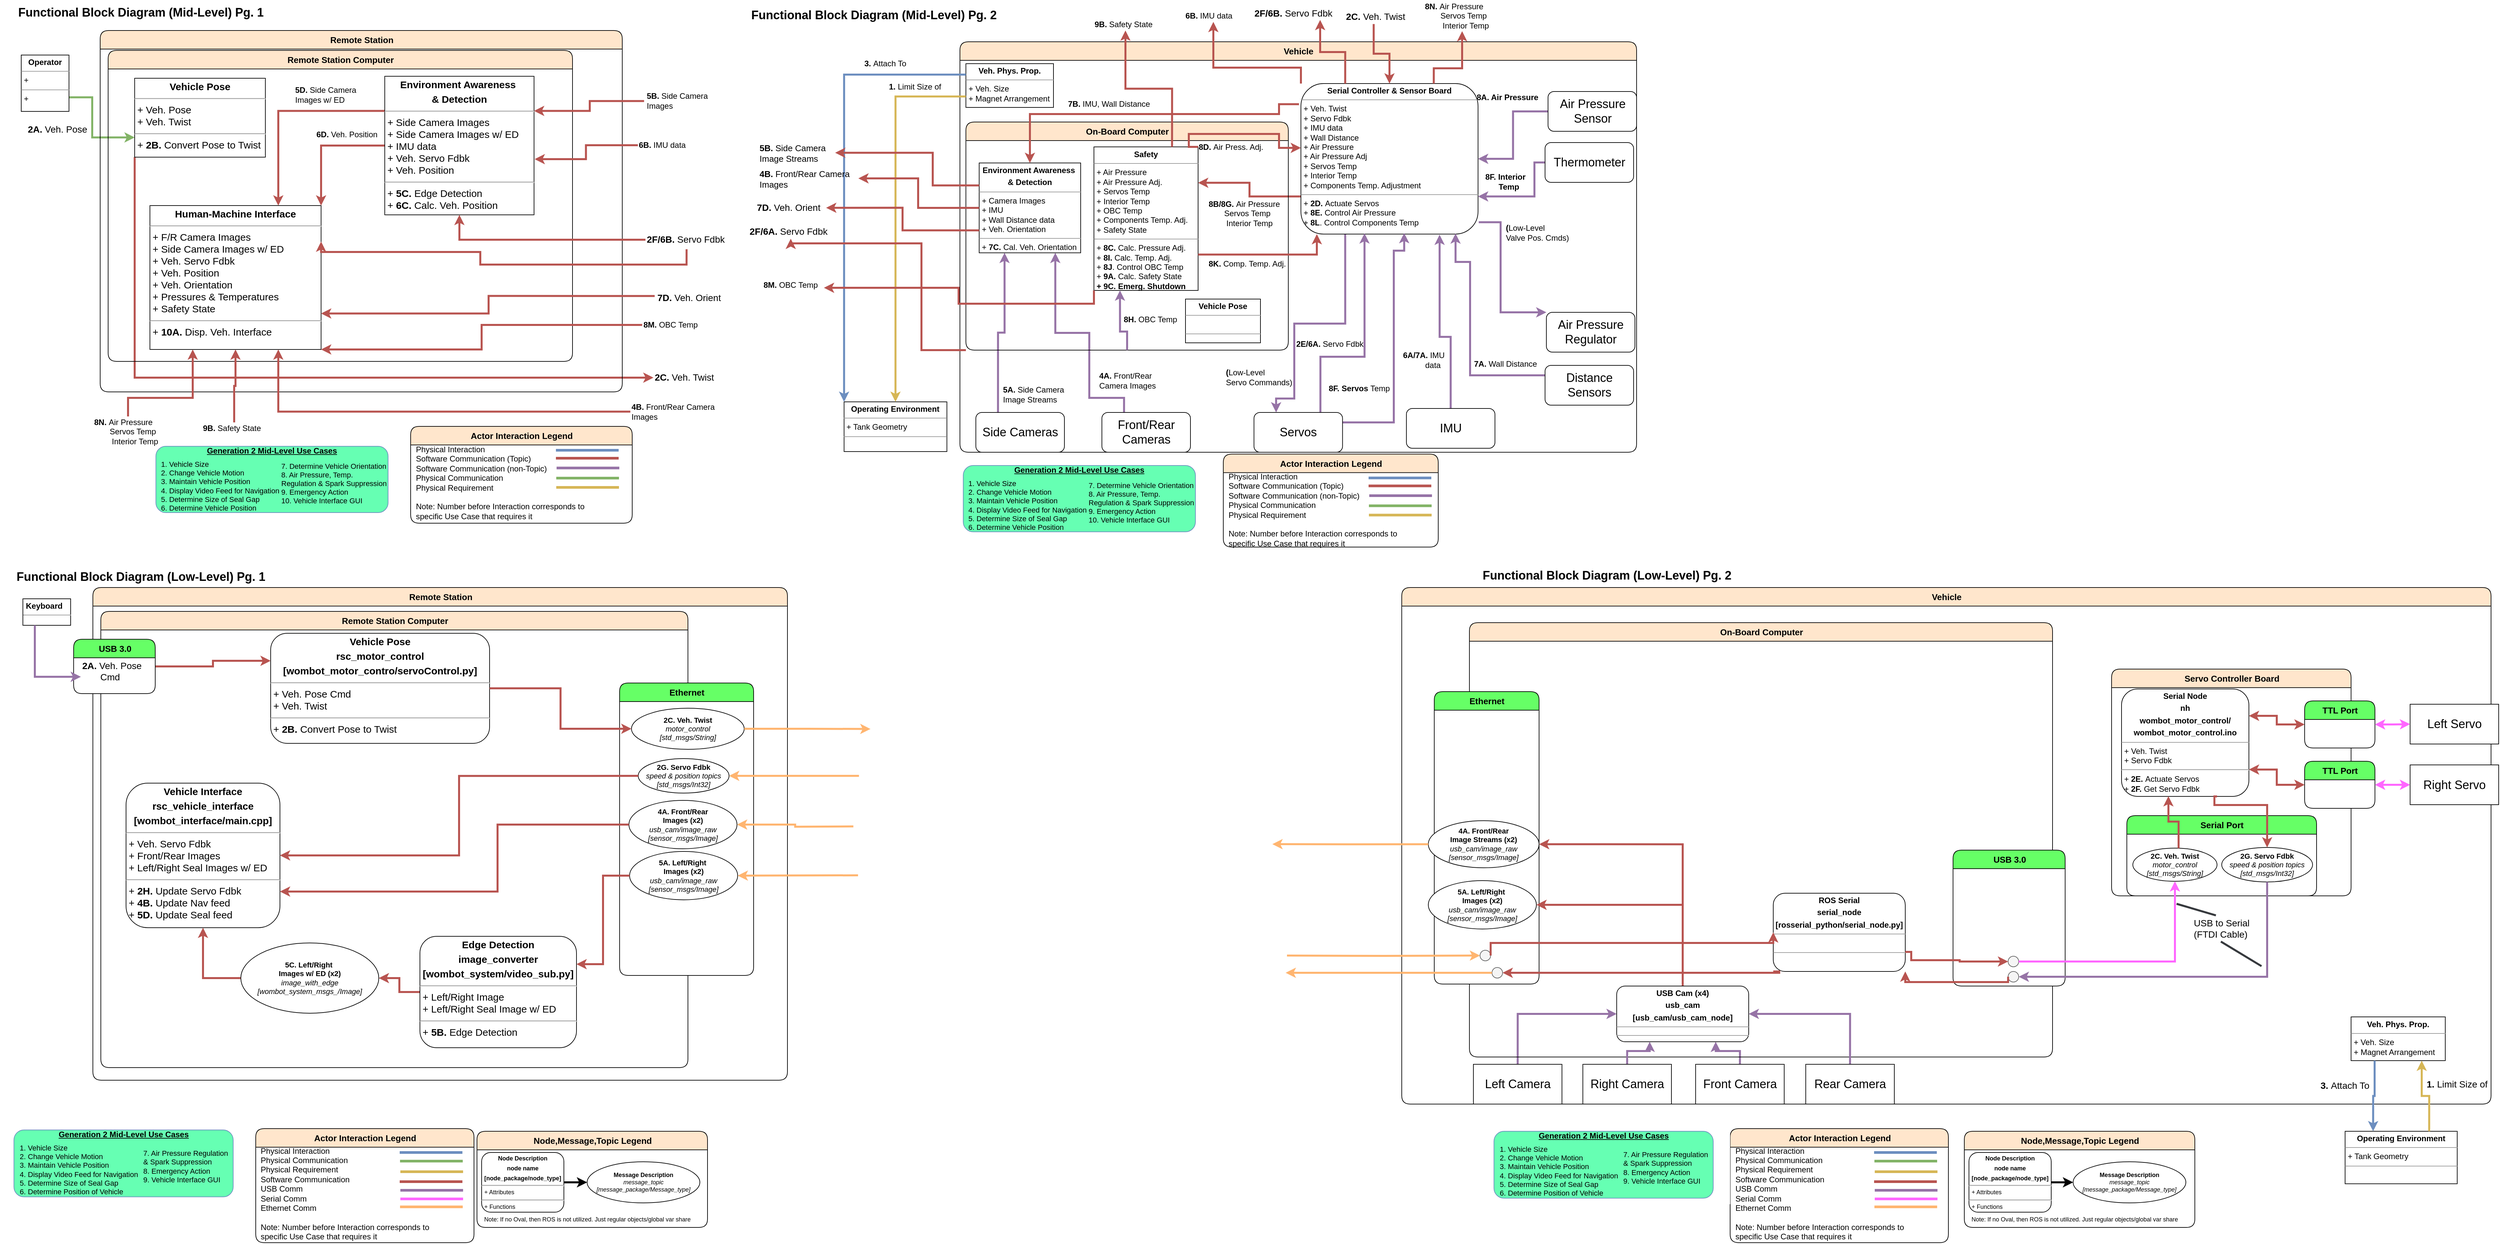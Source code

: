 <mxfile version="12.7.9" type="google"><diagram id="aTP1w6TxekXUvyxl7uWU" name="Page-1"><mxGraphModel dx="3622" dy="736" grid="0" gridSize="10" guides="1" tooltips="1" connect="1" arrows="1" fold="1" page="1" pageScale="1" pageWidth="1100" pageHeight="850" background="#FFFFFF" math="0" shadow="0"><root><mxCell id="0"/><mxCell id="1" parent="0"/><mxCell id="fifGPsUFimx1ZREa7yYs-45" value="&lt;b style=&quot;font-size: 18px&quot;&gt;&lt;font style=&quot;font-size: 18px&quot;&gt;Functional Block Diagram (Mid-Level) Pg. 1&lt;/font&gt;&lt;/b&gt;" style="text;html=1;align=center;verticalAlign=middle;resizable=0;points=[];autosize=1;fontColor=#000000;fontSize=18;" parent="1" vertex="1"><mxGeometry x="-1095" y="7" width="380" height="26" as="geometry"/></mxCell><mxCell id="fifGPsUFimx1ZREa7yYs-95" value="Actor Interaction Legend" style="swimlane;fillColor=#FFE6CC;fontSize=13;align=center;html=1;startSize=28;rounded=1;" parent="1" vertex="1"><mxGeometry x="-498" y="644" width="334" height="146" as="geometry"/></mxCell><mxCell id="fifGPsUFimx1ZREa7yYs-96" value="Physical Interaction&lt;br&gt;Software Communication (Topic)&lt;br&gt;Software Communication (non-Topic)&lt;br&gt;Physical Communication&lt;br&gt;Physical Requirement&lt;br&gt;&lt;br&gt;Note: Number before Interaction corresponds to&lt;br&gt;specific Use Case that requires it" style="text;html=1;align=left;verticalAlign=middle;resizable=0;points=[];autosize=1;fontSize=12;" parent="fifGPsUFimx1ZREa7yYs-95" vertex="1"><mxGeometry x="6" y="28" width="265" height="113" as="geometry"/></mxCell><mxCell id="fifGPsUFimx1ZREa7yYs-97" value="" style="endArrow=none;html=1;strokeWidth=4;fontSize=9;fillColor=#fff2cc;strokeColor=#d6b656;" parent="fifGPsUFimx1ZREa7yYs-95" edge="1"><mxGeometry width="50" height="50" relative="1" as="geometry"><mxPoint x="219.5" y="91.998" as="sourcePoint"/><mxPoint x="314.056" y="91.998" as="targetPoint"/></mxGeometry></mxCell><mxCell id="fifGPsUFimx1ZREa7yYs-98" value="" style="endArrow=none;html=1;strokeWidth=4;fontSize=9;fillColor=#d5e8d4;strokeColor=#82b366;" parent="fifGPsUFimx1ZREa7yYs-95" edge="1"><mxGeometry width="50" height="50" relative="1" as="geometry"><mxPoint x="219.5" y="77.998" as="sourcePoint"/><mxPoint x="314.056" y="77.998" as="targetPoint"/></mxGeometry></mxCell><mxCell id="fifGPsUFimx1ZREa7yYs-99" value="" style="endArrow=none;html=1;strokeWidth=4;fontSize=9;fillColor=#f8cecc;strokeColor=#b85450;" parent="fifGPsUFimx1ZREa7yYs-95" edge="1"><mxGeometry width="50" height="50" relative="1" as="geometry"><mxPoint x="219" y="47.998" as="sourcePoint"/><mxPoint x="313.556" y="47.998" as="targetPoint"/></mxGeometry></mxCell><mxCell id="fifGPsUFimx1ZREa7yYs-100" value="" style="endArrow=none;html=1;strokeWidth=4;fontSize=9;fillColor=#dae8fc;strokeColor=#6c8ebf;" parent="fifGPsUFimx1ZREa7yYs-95" edge="1"><mxGeometry width="50" height="50" relative="1" as="geometry"><mxPoint x="219" y="35.998" as="sourcePoint"/><mxPoint x="313.556" y="35.998" as="targetPoint"/></mxGeometry></mxCell><mxCell id="gTkkSuS_CfQsAg8ThjVl-17" value="" style="endArrow=none;html=1;strokeWidth=4;fontSize=9;fillColor=#e1d5e7;strokeColor=#9673a6;" parent="fifGPsUFimx1ZREa7yYs-95" edge="1"><mxGeometry width="50" height="50" relative="1" as="geometry"><mxPoint x="220" y="62.718" as="sourcePoint"/><mxPoint x="314.556" y="62.718" as="targetPoint"/></mxGeometry></mxCell><mxCell id="gTkkSuS_CfQsAg8ThjVl-11" style="edgeStyle=orthogonalEdgeStyle;rounded=0;orthogonalLoop=1;jettySize=auto;html=1;exitX=1;exitY=0.75;exitDx=0;exitDy=0;entryX=0;entryY=0.75;entryDx=0;entryDy=0;fontSize=15;strokeWidth=3;fillColor=#d5e8d4;strokeColor=#82b366;" parent="1" source="fifGPsUFimx1ZREa7yYs-102" target="fifGPsUFimx1ZREa7yYs-84" edge="1"><mxGeometry relative="1" as="geometry"><Array as="points"><mxPoint x="-978" y="148"/><mxPoint x="-978" y="208"/></Array></mxGeometry></mxCell><mxCell id="fifGPsUFimx1ZREa7yYs-102" value="&lt;p style=&quot;margin: 0px ; margin-top: 4px ; text-align: center&quot;&gt;&lt;b&gt;Operator&lt;/b&gt;&lt;/p&gt;&lt;hr size=&quot;1&quot;&gt;&lt;p style=&quot;margin: 0px ; margin-left: 4px&quot;&gt;+&amp;nbsp;&lt;/p&gt;&lt;hr size=&quot;1&quot;&gt;&lt;p style=&quot;margin: 0px ; margin-left: 4px&quot;&gt;+&amp;nbsp;&lt;/p&gt;" style="verticalAlign=top;align=left;overflow=fill;fontSize=12;fontFamily=Helvetica;html=1;" parent="1" vertex="1"><mxGeometry x="-1085" y="84" width="72" height="85" as="geometry"/></mxCell><mxCell id="fifGPsUFimx1ZREa7yYs-104" value="&lt;p style=&quot;margin: 0px ; margin-top: 4px ; text-align: center&quot;&gt;&lt;b&gt;Operating Environment&lt;/b&gt;&lt;/p&gt;&lt;hr size=&quot;1&quot;&gt;&lt;p style=&quot;margin: 0px ; margin-left: 4px&quot;&gt;+ Tank Geometry&lt;/p&gt;&lt;hr size=&quot;1&quot;&gt;&lt;p style=&quot;margin: 0px ; margin-left: 4px&quot;&gt;&lt;br&gt;&lt;/p&gt;&lt;p style=&quot;margin: 0px ; margin-left: 4px&quot;&gt;&lt;br&gt;&lt;/p&gt;&lt;p style=&quot;margin: 0px ; margin-left: 4px&quot;&gt;&lt;br&gt;&lt;/p&gt;" style="verticalAlign=top;align=left;overflow=fill;fontSize=12;fontFamily=Helvetica;html=1;" parent="1" vertex="1"><mxGeometry x="155.36" y="607" width="155" height="75" as="geometry"/></mxCell><mxCell id="fifGPsUFimx1ZREa7yYs-105" value="&lt;font style=&quot;font-size: 14px&quot;&gt;&lt;b style=&quot;font-size: 14px&quot;&gt;2A.&lt;/b&gt;&amp;nbsp;Veh. Pose&lt;br&gt;&lt;/font&gt;" style="text;html=1;align=left;verticalAlign=middle;resizable=0;points=[];;autosize=1;rotation=0;fontSize=14;" parent="1" vertex="1"><mxGeometry x="-1077.004" y="185.997" width="100" height="21" as="geometry"/></mxCell><mxCell id="SCretUjQ-UtF9DKwCbDd-24" style="edgeStyle=orthogonalEdgeStyle;rounded=0;orthogonalLoop=1;jettySize=auto;html=1;entryX=0;entryY=1;entryDx=0;entryDy=0;fillColor=#f8cecc;strokeColor=#b85450;strokeWidth=3;startArrow=classic;startFill=1;endArrow=none;endFill=0;" parent="1" source="fifGPsUFimx1ZREa7yYs-109" target="fifGPsUFimx1ZREa7yYs-84" edge="1"><mxGeometry relative="1" as="geometry"/></mxCell><mxCell id="fifGPsUFimx1ZREa7yYs-109" value="&lt;font style=&quot;font-size: 14px&quot;&gt;&lt;b style=&quot;font-size: 14px&quot;&gt;2C.&lt;/b&gt;&amp;nbsp;Veh. Twist &lt;br&gt;&lt;/font&gt;" style="text;html=1;align=left;verticalAlign=middle;resizable=0;points=[];;autosize=1;rotation=0;fontSize=14;" parent="1" vertex="1"><mxGeometry x="-132.004" y="559.997" width="99" height="21" as="geometry"/></mxCell><mxCell id="fifGPsUFimx1ZREa7yYs-117" value="&lt;font style=&quot;font-size: 12px&quot;&gt;&lt;b style=&quot;font-size: 12px&quot;&gt;3.&lt;/b&gt;&amp;nbsp;Attach To&lt;/font&gt;" style="text;html=1;align=left;verticalAlign=middle;resizable=0;points=[];;autosize=1;rotation=0;fontSize=12;" parent="1" vertex="1"><mxGeometry x="184.356" y="87.997" width="73" height="18" as="geometry"/></mxCell><mxCell id="fifGPsUFimx1ZREa7yYs-118" value="&lt;b&gt;1.&lt;/b&gt; Limit Size of" style="text;html=1;align=left;verticalAlign=middle;resizable=0;points=[];;autosize=1;rotation=0;fontSize=12;" parent="1" vertex="1"><mxGeometry x="221.356" y="122.997" width="89" height="18" as="geometry"/></mxCell><mxCell id="MBl78O3nBHUVksug5Ti_-1" value="Remote Station" style="swimlane;fillColor=#FFE6CC;fontSize=13;align=center;html=1;startSize=28;rounded=1;" parent="1" vertex="1"><mxGeometry x="-966" y="47" width="787" height="545" as="geometry"/></mxCell><mxCell id="gTkkSuS_CfQsAg8ThjVl-2" value="Remote Station Computer" style="swimlane;fillColor=#FFE6CC;fontSize=13;align=center;html=1;startSize=28;rounded=1;" parent="MBl78O3nBHUVksug5Ti_-1" vertex="1"><mxGeometry x="12" y="30" width="700" height="469" as="geometry"/></mxCell><mxCell id="fifGPsUFimx1ZREa7yYs-84" value="&lt;p style=&quot;margin: 4px 0px 0px ; text-align: center ; font-size: 15px&quot;&gt;&lt;b style=&quot;font-size: 15px&quot;&gt;Vehicle Pose&lt;/b&gt;&lt;/p&gt;&lt;hr style=&quot;font-size: 15px&quot;&gt;&lt;p style=&quot;margin: 0px 0px 0px 4px ; font-size: 15px&quot;&gt;+ Veh. Pose&lt;/p&gt;&lt;p style=&quot;margin: 0px 0px 0px 4px ; font-size: 15px&quot;&gt;+ Veh. Twist&lt;/p&gt;&lt;hr style=&quot;font-size: 15px&quot;&gt;&lt;p style=&quot;margin: 0px 0px 0px 4px ; font-size: 15px&quot;&gt;+ &lt;b style=&quot;font-size: 15px&quot;&gt;2B.&amp;nbsp;&lt;/b&gt;&lt;span style=&quot;font-size: 15px&quot;&gt;Convert Pose to Twist&lt;/span&gt;&lt;/p&gt;&lt;p style=&quot;margin: 0px 0px 0px 4px ; font-size: 15px&quot;&gt;&lt;br&gt;&lt;/p&gt;&lt;span style=&quot;color: rgba(0 , 0 , 0 , 0) ; font-family: monospace ; font-size: 15px&quot;&gt;%3CmxGraphModel%3E%3Croot%3E%3CmxCell%20id%3D%220%22%2F%3E%3CmxCell%20id%3D%221%22%20parent%3D%220%22%2F%3E%3CmxCell%20id%3D%222%22%20value%3D%22%26lt%3Bfont%20style%3D%26quot%3Bfont-size%3A%2012px%3B%26quot%3B%26gt%3B%26lt%3Bb%20style%3D%26quot%3Bfont-size%3A%2012px%3B%26quot%3B%26gt%3B2C.%26lt%3B%2Fb%26gt%3B%26amp%3Bnbsp%3BVeh.%20Twist%20%26lt%3Bbr%20style%3D%26quot%3Bfont-size%3A%2012px%3B%26quot%3B%26gt%3B%26amp%3Bnbsp%3B%20%26amp%3Bnbsp%3B%20%26amp%3Bnbsp%3B%20%26amp%3Bnbsp%3BCmds%26lt%3B%2Ffont%26gt%3B%22%20style%3D%22text%3Bhtml%3D1%3Balign%3Dleft%3BverticalAlign%3Dmiddle%3Bresizable%3D0%3Bpoints%3D%5B%5D%3B%3Bautosize%3D1%3Brotation%3D0%3BfontSize%3D12%3B%22%20vertex%3D%221%22%20parent%3D%221%22%3E%3CmxGeometry%20x%3D%22-689.004%22%20y%3D%22603.997%22%20width%3D%2286%22%20height%3D%2231%22%20as%3D%22geometry%22%2F%3E%3C%2FmxCell%3E%3C%2Froot%3E%3C%2FmxGraphModel%3ES&lt;/span&gt;&lt;p style=&quot;margin: 0px 0px 0px 4px ; font-size: 15px&quot;&gt;&lt;br style=&quot;font-size: 15px&quot;&gt;&lt;/p&gt;&lt;p style=&quot;margin: 0px 0px 0px 4px ; font-size: 15px&quot;&gt;&lt;br style=&quot;font-size: 15px&quot;&gt;&lt;/p&gt;" style="verticalAlign=top;align=left;overflow=fill;fontSize=15;fontFamily=Helvetica;html=1;" parent="gTkkSuS_CfQsAg8ThjVl-2" vertex="1"><mxGeometry x="40" y="42" width="197" height="119" as="geometry"/></mxCell><mxCell id="VSzsLbEA1nW0QMIi0W9O-2" style="edgeStyle=orthogonalEdgeStyle;rounded=0;orthogonalLoop=1;jettySize=auto;html=1;exitX=0;exitY=0.25;exitDx=0;exitDy=0;entryX=0.75;entryY=0;entryDx=0;entryDy=0;strokeWidth=3;fillColor=#f8cecc;strokeColor=#b85450;" parent="gTkkSuS_CfQsAg8ThjVl-2" source="MBl78O3nBHUVksug5Ti_-15" target="VSzsLbEA1nW0QMIi0W9O-1" edge="1"><mxGeometry relative="1" as="geometry"/></mxCell><mxCell id="VSzsLbEA1nW0QMIi0W9O-27" style="edgeStyle=orthogonalEdgeStyle;rounded=0;orthogonalLoop=1;jettySize=auto;html=1;exitX=0;exitY=0.5;exitDx=0;exitDy=0;entryX=1;entryY=0;entryDx=0;entryDy=0;startArrow=none;startFill=0;endArrow=classic;endFill=1;strokeWidth=3;fontSize=14;fillColor=#f8cecc;strokeColor=#b85450;" parent="gTkkSuS_CfQsAg8ThjVl-2" source="MBl78O3nBHUVksug5Ti_-15" target="VSzsLbEA1nW0QMIi0W9O-1" edge="1"><mxGeometry relative="1" as="geometry"/></mxCell><mxCell id="MBl78O3nBHUVksug5Ti_-15" value="&lt;p style=&quot;margin: 4px 0px 0px ; text-align: center ; font-size: 15px&quot;&gt;&lt;b style=&quot;font-size: 15px&quot;&gt;Environment Awareness&amp;nbsp;&lt;/b&gt;&lt;/p&gt;&lt;p style=&quot;margin: 4px 0px 0px ; text-align: center ; font-size: 15px&quot;&gt;&lt;b style=&quot;font-size: 15px&quot;&gt;&amp;amp; Detection&lt;/b&gt;&lt;/p&gt;&lt;hr style=&quot;font-size: 15px&quot;&gt;&lt;p style=&quot;margin: 0px 0px 0px 4px ; font-size: 15px&quot;&gt;&lt;span&gt;+ Side Camera Images&lt;/span&gt;&lt;br&gt;&lt;/p&gt;&lt;p style=&quot;margin: 0px 0px 0px 4px ; font-size: 15px&quot;&gt;+ Side Camera Images w/ ED&lt;/p&gt;&lt;p style=&quot;margin: 0px 0px 0px 4px ; font-size: 15px&quot;&gt;+ IMU data&lt;/p&gt;&lt;p style=&quot;margin: 0px 0px 0px 4px ; font-size: 15px&quot;&gt;+ Veh. Servo Fdbk&lt;/p&gt;&lt;p style=&quot;margin: 0px 0px 0px 4px ; font-size: 15px&quot;&gt;+ Veh. Position&lt;/p&gt;&lt;hr style=&quot;font-size: 15px&quot;&gt;&lt;p style=&quot;margin: 0px 0px 0px 4px ; font-size: 15px&quot;&gt;+ &lt;b&gt;5C. &lt;/b&gt;Edge Detection&lt;/p&gt;&lt;p style=&quot;margin: 0px 0px 0px 4px ; font-size: 15px&quot;&gt;+ &lt;b&gt;6C. &lt;/b&gt;Calc. Veh. Position&lt;/p&gt;&lt;span style=&quot;color: rgba(0 , 0 , 0 , 0) ; font-family: monospace ; font-size: 15px&quot;&gt;%3CmxGraphModel%3E%3Croot%3E%3CmxCell%20id%3D%220%22%2F%3E%3CmxCell%20id%3D%221%22%20parent%3D%220%22%2F%3E%3CmxCell%20id%3D%222%22%20value%3D%22%26lt%3Bfont%20style%3D%26quot%3Bfont-size%3A%2012px%3B%26quot%3B%26gt%3B%26lt%3Bb%20style%3D%26quot%3Bfont-size%3A%2012px%3B%26quot%3B%26gt%3B2C.%26lt%3B%2Fb%26gt%3B%26amp%3Bnbsp%3BVeh.%20Twist%20%26lt%3Bbr%20style%3D%26quot%3Bfont-size%3A%2012px%3B%26quot%3B%26gt%3B%26amp%3Bnbsp%3B%20%26amp%3Bnbsp%3B%20%26amp%3Bnbsp%3B%20%26amp%3Bnbsp%3BCmds%26lt%3B%2Ffont%26gt%3B%22%20style%3D%22text%3Bhtml%3D1%3Balign%3Dleft%3BverticalAlign%3Dmiddle%3Bresizable%3D0%3Bpoints%3D%5B%5D%3B%3Bautosize%3D1%3Brotation%3D0%3BfontSize%3D12%3B%22%20vertex%3D%221%22%20parent%3D%221%22%3E%3CmxGeometry%20x%3D%22-689.004%22%20y%3D%22603.997%22%20width%3D%2286%22%20height%3D%2231%22%20as%3D%22geometry%22%2F%3E%3C%2FmxCell%3E%3C%2Froot%3E%3C%2FmxGraphModel%3ES&lt;/span&gt;&lt;p style=&quot;margin: 0px 0px 0px 4px ; font-size: 15px&quot;&gt;&lt;br style=&quot;font-size: 15px&quot;&gt;&lt;/p&gt;&lt;p style=&quot;margin: 0px 0px 0px 4px ; font-size: 15px&quot;&gt;&lt;br style=&quot;font-size: 15px&quot;&gt;&lt;/p&gt;" style="verticalAlign=top;align=left;overflow=fill;fontSize=15;fontFamily=Helvetica;html=1;" parent="gTkkSuS_CfQsAg8ThjVl-2" vertex="1"><mxGeometry x="417" y="39" width="225" height="209" as="geometry"/></mxCell><mxCell id="VSzsLbEA1nW0QMIi0W9O-1" value="&lt;p style=&quot;margin: 4px 0px 0px ; text-align: center ; font-size: 15px&quot;&gt;&lt;b&gt;Human-Machine Interface&lt;/b&gt;&lt;/p&gt;&lt;hr style=&quot;font-size: 15px&quot;&gt;&lt;p style=&quot;margin: 0px 0px 0px 4px&quot;&gt;&lt;font style=&quot;font-size: 15px&quot;&gt;+ F/R Camera Images&lt;/font&gt;&lt;/p&gt;&lt;p style=&quot;margin: 0px 0px 0px 4px&quot;&gt;&lt;font style=&quot;font-size: 15px&quot;&gt;+ Side Camera Images w/ ED&lt;/font&gt;&lt;/p&gt;&lt;p style=&quot;margin: 0px 0px 0px 4px ; font-size: 15px&quot;&gt;&lt;span&gt;+ Veh. Servo Fdbk&lt;/span&gt;&lt;br&gt;&lt;/p&gt;&lt;p style=&quot;margin: 0px 0px 0px 4px ; font-size: 15px&quot;&gt;&lt;span&gt;+ Veh. Position&lt;/span&gt;&lt;/p&gt;&lt;p style=&quot;margin: 0px 0px 0px 4px ; font-size: 15px&quot;&gt;&lt;span&gt;+ Veh. Orientation&lt;/span&gt;&lt;/p&gt;&lt;p style=&quot;margin: 0px 0px 0px 4px ; font-size: 15px&quot;&gt;&lt;span&gt;+ Pressures &amp;amp; Temperatures&lt;/span&gt;&lt;/p&gt;&lt;p style=&quot;margin: 0px 0px 0px 4px ; font-size: 15px&quot;&gt;&lt;span&gt;+ Safety State&lt;/span&gt;&lt;/p&gt;&lt;hr style=&quot;font-size: 15px&quot;&gt;&lt;p style=&quot;margin: 0px 0px 0px 4px ; font-size: 15px&quot;&gt;+ &lt;b&gt;10A.&amp;nbsp;&lt;/b&gt;Disp. Veh. Interface&lt;/p&gt;&lt;p style=&quot;margin: 0px 0px 0px 4px ; font-size: 15px&quot;&gt;&lt;br&gt;&lt;/p&gt;&lt;span style=&quot;color: rgba(0 , 0 , 0 , 0) ; font-family: monospace ; font-size: 15px&quot;&gt;%3CmxGraphModel%3E%3Croot%3E%3CmxCell%20id%3D%220%22%2F%3E%3CmxCell%20id%3D%221%22%20parent%3D%220%22%2F%3E%3CmxCell%20id%3D%222%22%20value%3D%22%26lt%3Bfont%20style%3D%26quot%3Bfont-size%3A%2012px%3B%26quot%3B%26gt%3B%26lt%3Bb%20style%3D%26quot%3Bfont-size%3A%2012px%3B%26quot%3B%26gt%3B2C.%26lt%3B%2Fb%26gt%3B%26amp%3Bnbsp%3BVeh.%20Twist%20%26lt%3Bbr%20style%3D%26quot%3Bfont-size%3A%2012px%3B%26quot%3B%26gt%3B%26amp%3Bnbsp%3B%20%26amp%3Bnbsp%3B%20%26amp%3Bnbsp%3B%20%26amp%3Bnbsp%3BCmds%26lt%3B%2Ffont%26gt%3B%22%20style%3D%22text%3Bhtml%3D1%3Balign%3Dleft%3BverticalAlign%3Dmiddle%3Bresizable%3D0%3Bpoints%3D%5B%5D%3B%3Bautosize%3D1%3Brotation%3D0%3BfontSize%3D12%3B%22%20vertex%3D%221%22%20parent%3D%221%22%3E%3CmxGeometry%20x%3D%22-689.004%22%20y%3D%22603.997%22%20width%3D%2286%22%20height%3D%2231%22%20as%3D%22geometry%22%2F%3E%3C%2FmxCell%3E%3C%2Froot%3E%3C%2FmxGraphModel%3ES&lt;/span&gt;&lt;p style=&quot;margin: 0px 0px 0px 4px ; font-size: 15px&quot;&gt;&lt;br style=&quot;font-size: 15px&quot;&gt;&lt;/p&gt;&lt;p style=&quot;margin: 0px 0px 0px 4px ; font-size: 15px&quot;&gt;&lt;br style=&quot;font-size: 15px&quot;&gt;&lt;/p&gt;" style="verticalAlign=top;align=left;overflow=fill;fontSize=15;fontFamily=Helvetica;html=1;" parent="gTkkSuS_CfQsAg8ThjVl-2" vertex="1"><mxGeometry x="63" y="234" width="258" height="217" as="geometry"/></mxCell><mxCell id="VSzsLbEA1nW0QMIi0W9O-3" value="&lt;font style=&quot;font-size: 12px&quot;&gt;&lt;b&gt;5D.&lt;/b&gt; Side Camera&amp;nbsp;&lt;br&gt;Images w/ ED&lt;br&gt;&lt;/font&gt;" style="text;html=1;align=left;verticalAlign=middle;resizable=0;points=[];;autosize=1;rotation=0;fontSize=12;" parent="gTkkSuS_CfQsAg8ThjVl-2" vertex="1"><mxGeometry x="279.996" y="51.997" width="105" height="31" as="geometry"/></mxCell><mxCell id="VSzsLbEA1nW0QMIi0W9O-28" value="&lt;font style=&quot;font-size: 12px&quot;&gt;&lt;b&gt;6D.&lt;/b&gt;&amp;nbsp;Veh. Position&lt;br&gt;&lt;/font&gt;" style="text;html=1;align=left;verticalAlign=middle;resizable=0;points=[];;autosize=1;rotation=0;fontSize=12;" parent="gTkkSuS_CfQsAg8ThjVl-2" vertex="1"><mxGeometry x="311.996" y="117.997" width="102" height="18" as="geometry"/></mxCell><mxCell id="MBl78O3nBHUVksug5Ti_-7" value="Vehicle" style="swimlane;fillColor=#FFE6CC;fontSize=13;align=center;html=1;startSize=28;rounded=1;" parent="1" vertex="1"><mxGeometry x="330" y="64" width="1020" height="619" as="geometry"/></mxCell><mxCell id="gTkkSuS_CfQsAg8ThjVl-379" style="edgeStyle=orthogonalEdgeStyle;rounded=0;orthogonalLoop=1;jettySize=auto;html=1;exitX=0.25;exitY=1;exitDx=0;exitDy=0;entryX=0.25;entryY=0;entryDx=0;entryDy=0;startArrow=none;startFill=0;endArrow=classic;endFill=1;strokeColor=#9673a6;strokeWidth=3;fontSize=13;fontColor=#000000;fillColor=#e1d5e7;" parent="MBl78O3nBHUVksug5Ti_-7" source="MBl78O3nBHUVksug5Ti_-16" target="MBl78O3nBHUVksug5Ti_-19" edge="1"><mxGeometry relative="1" as="geometry"><Array as="points"><mxPoint x="581" y="425"/><mxPoint x="504" y="425"/><mxPoint x="504" y="538"/><mxPoint x="477" y="538"/></Array></mxGeometry></mxCell><mxCell id="VSzsLbEA1nW0QMIi0W9O-50" style="edgeStyle=orthogonalEdgeStyle;rounded=0;orthogonalLoop=1;jettySize=auto;html=1;exitX=0;exitY=0.75;exitDx=0;exitDy=0;entryX=1;entryY=0.25;entryDx=0;entryDy=0;startArrow=none;startFill=0;endArrow=classic;endFill=1;strokeWidth=3;fontSize=14;fillColor=#f8cecc;strokeColor=#b85450;" parent="MBl78O3nBHUVksug5Ti_-7" source="MBl78O3nBHUVksug5Ti_-16" target="VSzsLbEA1nW0QMIi0W9O-48" edge="1"><mxGeometry relative="1" as="geometry"/></mxCell><mxCell id="MBl78O3nBHUVksug5Ti_-16" value="&lt;p style=&quot;margin: 0px ; margin-top: 4px ; text-align: center&quot;&gt;&lt;b style=&quot;background-color: rgb(255 , 255 , 255)&quot;&gt;Serial Controller &amp;amp; Sensor Board&lt;/b&gt;&lt;br&gt;&lt;/p&gt;&lt;hr size=&quot;1&quot;&gt;&lt;p style=&quot;margin: 0px ; margin-left: 4px&quot;&gt;&lt;span&gt;+ Veh. Twist&lt;/span&gt;&lt;/p&gt;&lt;p style=&quot;margin: 0px ; margin-left: 4px&quot;&gt;&lt;span&gt;+ Servo Fdbk&lt;/span&gt;&lt;/p&gt;&lt;p style=&quot;margin: 0px ; margin-left: 4px&quot;&gt;&lt;span&gt;+ IMU data&lt;/span&gt;&lt;/p&gt;&lt;p style=&quot;margin: 0px ; margin-left: 4px&quot;&gt;&lt;span&gt;+ Wall Distance&lt;/span&gt;&lt;/p&gt;&lt;p style=&quot;margin: 0px ; margin-left: 4px&quot;&gt;&lt;span&gt;+ Air Pressure&lt;/span&gt;&lt;/p&gt;&lt;p style=&quot;margin: 0px ; margin-left: 4px&quot;&gt;&lt;span&gt;+ Air Pressure Adj&lt;/span&gt;&lt;/p&gt;&lt;p style=&quot;margin: 0px ; margin-left: 4px&quot;&gt;&lt;span&gt;+ Servos Temp&lt;/span&gt;&lt;/p&gt;&lt;p style=&quot;margin: 0px ; margin-left: 4px&quot;&gt;&lt;span&gt;+ Interior Temp&lt;/span&gt;&lt;/p&gt;&lt;p style=&quot;margin: 0px ; margin-left: 4px&quot;&gt;&lt;span&gt;+ Components Temp. Adjustment&lt;/span&gt;&lt;/p&gt;&lt;hr size=&quot;1&quot;&gt;&lt;p style=&quot;margin: 0px ; margin-left: 4px&quot;&gt;+ &lt;b&gt;2D. &lt;/b&gt;Actuate Servos&lt;/p&gt;&lt;p style=&quot;margin: 0px ; margin-left: 4px&quot;&gt;+ &lt;b&gt;8E. &lt;/b&gt;Control Air Pressure&lt;/p&gt;&lt;p style=&quot;margin: 0px ; margin-left: 4px&quot;&gt;+ &lt;b&gt;8L&lt;/b&gt;. Control Components Temp&lt;/p&gt;&lt;p style=&quot;margin: 0px ; margin-left: 4px&quot;&gt;&lt;br&gt;&lt;/p&gt;" style="verticalAlign=top;align=left;overflow=fill;fontSize=12;fontFamily=Helvetica;html=1;rounded=1;" parent="MBl78O3nBHUVksug5Ti_-7" vertex="1"><mxGeometry x="514" y="63" width="267" height="227" as="geometry"/></mxCell><mxCell id="gTkkSuS_CfQsAg8ThjVl-40" style="edgeStyle=orthogonalEdgeStyle;rounded=0;orthogonalLoop=1;jettySize=auto;html=1;exitX=0.25;exitY=0;exitDx=0;exitDy=0;entryX=0.25;entryY=1;entryDx=0;entryDy=0;strokeWidth=3;fontSize=14;fillColor=#e1d5e7;strokeColor=#9673a6;" parent="MBl78O3nBHUVksug5Ti_-7" source="MBl78O3nBHUVksug5Ti_-17" target="gTkkSuS_CfQsAg8ThjVl-15" edge="1"><mxGeometry relative="1" as="geometry"/></mxCell><mxCell id="MBl78O3nBHUVksug5Ti_-17" value="Side Cameras" style="rounded=1;whiteSpace=wrap;html=1;fontSize=18;" parent="MBl78O3nBHUVksug5Ti_-7" vertex="1"><mxGeometry x="24" y="559" width="133.5" height="60" as="geometry"/></mxCell><mxCell id="gTkkSuS_CfQsAg8ThjVl-41" style="edgeStyle=orthogonalEdgeStyle;rounded=0;orthogonalLoop=1;jettySize=auto;html=1;exitX=0.25;exitY=0;exitDx=0;exitDy=0;entryX=0.75;entryY=1;entryDx=0;entryDy=0;strokeWidth=3;fontSize=14;fillColor=#e1d5e7;strokeColor=#9673a6;" parent="MBl78O3nBHUVksug5Ti_-7" source="MBl78O3nBHUVksug5Ti_-18" target="gTkkSuS_CfQsAg8ThjVl-15" edge="1"><mxGeometry relative="1" as="geometry"><Array as="points"><mxPoint x="247" y="537"/><mxPoint x="195" y="537"/><mxPoint x="195" y="439"/><mxPoint x="144" y="439"/></Array></mxGeometry></mxCell><mxCell id="MBl78O3nBHUVksug5Ti_-18" value="Front/Rear Cameras" style="rounded=1;whiteSpace=wrap;html=1;fontSize=18;" parent="MBl78O3nBHUVksug5Ti_-7" vertex="1"><mxGeometry x="214" y="559" width="133.5" height="60" as="geometry"/></mxCell><mxCell id="gTkkSuS_CfQsAg8ThjVl-380" style="edgeStyle=orthogonalEdgeStyle;rounded=0;orthogonalLoop=1;jettySize=auto;html=1;exitX=0.75;exitY=0;exitDx=0;exitDy=0;startArrow=none;startFill=0;endArrow=classic;endFill=1;strokeColor=#9673a6;strokeWidth=3;fontSize=13;fontColor=#000000;fillColor=#e1d5e7;entryX=0.359;entryY=0.995;entryDx=0;entryDy=0;entryPerimeter=0;" parent="MBl78O3nBHUVksug5Ti_-7" source="MBl78O3nBHUVksug5Ti_-19" target="MBl78O3nBHUVksug5Ti_-16" edge="1"><mxGeometry relative="1" as="geometry"><Array as="points"><mxPoint x="543" y="475"/><mxPoint x="610" y="475"/></Array><mxPoint x="620" y="275" as="targetPoint"/></mxGeometry></mxCell><mxCell id="ZnfyxWsIEixZVR9Jax1u-8" style="edgeStyle=orthogonalEdgeStyle;rounded=0;orthogonalLoop=1;jettySize=auto;html=1;exitX=1;exitY=0.25;exitDx=0;exitDy=0;entryX=0.583;entryY=0.993;entryDx=0;entryDy=0;entryPerimeter=0;strokeWidth=3;fillColor=#e1d5e7;strokeColor=#9673a6;" parent="MBl78O3nBHUVksug5Ti_-7" source="MBl78O3nBHUVksug5Ti_-19" target="MBl78O3nBHUVksug5Ti_-16" edge="1"><mxGeometry relative="1" as="geometry"><Array as="points"><mxPoint x="654" y="574"/><mxPoint x="654" y="315"/><mxPoint x="670" y="315"/></Array></mxGeometry></mxCell><mxCell id="MBl78O3nBHUVksug5Ti_-19" value="Servos" style="rounded=1;whiteSpace=wrap;html=1;fontSize=18;" parent="MBl78O3nBHUVksug5Ti_-7" vertex="1"><mxGeometry x="443.25" y="559" width="133.5" height="60" as="geometry"/></mxCell><mxCell id="gTkkSuS_CfQsAg8ThjVl-12" value="On-Board Computer" style="swimlane;fillColor=#FFE6CC;fontSize=13;align=center;html=1;startSize=28;rounded=1;" parent="MBl78O3nBHUVksug5Ti_-7" vertex="1"><mxGeometry x="9" y="121" width="485.996" height="344" as="geometry"/></mxCell><mxCell id="gTkkSuS_CfQsAg8ThjVl-15" value="&lt;p style=&quot;margin: 0px ; margin-top: 4px ; text-align: center&quot;&gt;&lt;b&gt;Environment Awareness&amp;nbsp;&lt;/b&gt;&lt;/p&gt;&lt;p style=&quot;margin: 0px ; margin-top: 4px ; text-align: center&quot;&gt;&lt;b&gt;&amp;amp; Detection&lt;/b&gt;&lt;/p&gt;&lt;hr size=&quot;1&quot;&gt;&lt;p style=&quot;margin: 0px ; margin-left: 4px&quot;&gt;&lt;span&gt;+ Camera Images&lt;/span&gt;&lt;br&gt;&lt;/p&gt;&lt;p style=&quot;margin: 0px ; margin-left: 4px&quot;&gt;+ IMU&lt;/p&gt;&lt;p style=&quot;margin: 0px ; margin-left: 4px&quot;&gt;+ Wall Distance data&lt;span&gt;&lt;br&gt;&lt;/span&gt;&lt;/p&gt;&lt;p style=&quot;margin: 0px ; margin-left: 4px&quot;&gt;+ Veh. Orientation&lt;/p&gt;&lt;hr size=&quot;1&quot;&gt;&lt;p style=&quot;margin: 0px ; margin-left: 4px&quot;&gt;+&amp;nbsp;&lt;b&gt;7C. &lt;/b&gt;Cal. Veh. Orientation&lt;/p&gt;&lt;p style=&quot;margin: 0px ; margin-left: 4px&quot;&gt;&lt;br&gt;&lt;/p&gt;" style="verticalAlign=top;align=left;overflow=fill;fontSize=12;fontFamily=Helvetica;html=1;rounded=0;" parent="gTkkSuS_CfQsAg8ThjVl-12" vertex="1"><mxGeometry x="20" y="61.75" width="153" height="135.5" as="geometry"/></mxCell><mxCell id="QzlU-Lav63A0eLVJkBof-5" value="&lt;p style=&quot;margin: 0px ; margin-top: 4px ; text-align: center&quot;&gt;&lt;b&gt;Vehicle Pose&lt;/b&gt;&lt;/p&gt;&lt;hr size=&quot;1&quot;&gt;&lt;p style=&quot;margin: 0px ; margin-left: 4px&quot;&gt;&lt;br&gt;&lt;/p&gt;&lt;hr size=&quot;1&quot;&gt;&lt;p style=&quot;margin: 0px ; margin-left: 4px&quot;&gt;&lt;br&gt;&lt;/p&gt;&lt;p style=&quot;margin: 0px ; margin-left: 4px&quot;&gt;&lt;br&gt;&lt;/p&gt;" style="verticalAlign=top;align=left;overflow=fill;fontSize=12;fontFamily=Helvetica;html=1;" parent="gTkkSuS_CfQsAg8ThjVl-12" vertex="1"><mxGeometry x="331" y="267" width="113" height="66" as="geometry"/></mxCell><mxCell id="VSzsLbEA1nW0QMIi0W9O-48" value="&lt;p style=&quot;margin: 0px ; margin-top: 4px ; text-align: center&quot;&gt;&lt;b&gt;Safety&lt;/b&gt;&lt;/p&gt;&lt;hr size=&quot;1&quot;&gt;&lt;p style=&quot;margin: 0px ; margin-left: 4px&quot;&gt;+ Air Pressure&lt;/p&gt;&lt;p style=&quot;margin: 0px ; margin-left: 4px&quot;&gt;+ Air Pressure Adj.&lt;/p&gt;&lt;p style=&quot;margin: 0px ; margin-left: 4px&quot;&gt;+ Servos Temp&lt;/p&gt;&lt;p style=&quot;margin: 0px ; margin-left: 4px&quot;&gt;+ Interior Temp&lt;/p&gt;&lt;p style=&quot;margin: 0px ; margin-left: 4px&quot;&gt;+ OBC Temp&lt;/p&gt;&lt;p style=&quot;margin: 0px ; margin-left: 4px&quot;&gt;+ Components Temp. Adj.&lt;/p&gt;&lt;p style=&quot;margin: 0px ; margin-left: 4px&quot;&gt;+ Safety State&lt;/p&gt;&lt;hr size=&quot;1&quot;&gt;&lt;p style=&quot;margin: 0px ; margin-left: 4px&quot;&gt;+&amp;nbsp;&lt;b&gt;8C. &lt;/b&gt;Calc. Pressure Adj.&lt;/p&gt;&lt;p style=&quot;margin: 0px ; margin-left: 4px&quot;&gt;+ &lt;b&gt;8I.&lt;/b&gt;&amp;nbsp;Calc. Temp. Adj.&lt;/p&gt;&lt;p style=&quot;margin: 0px ; margin-left: 4px&quot;&gt;+ &lt;b&gt;8J&lt;/b&gt;. Control OBC Temp&lt;/p&gt;&lt;p style=&quot;margin: 0px ; margin-left: 4px&quot;&gt;+ &lt;b&gt;9A. &lt;/b&gt;Calc. Safety State&lt;/p&gt;&lt;p style=&quot;margin: 0px ; margin-left: 4px&quot;&gt;&lt;b&gt;+ 9C. Emerg. Shutdown&lt;/b&gt;&lt;/p&gt;&lt;p style=&quot;margin: 0px ; margin-left: 4px&quot;&gt;&lt;br&gt;&lt;/p&gt;&lt;p style=&quot;margin: 0px ; margin-left: 4px&quot;&gt;&lt;br&gt;&lt;/p&gt;" style="verticalAlign=top;align=left;overflow=fill;fontSize=12;fontFamily=Helvetica;html=1;rounded=0;" parent="gTkkSuS_CfQsAg8ThjVl-12" vertex="1"><mxGeometry x="193" y="37.5" width="157" height="216.5" as="geometry"/></mxCell><mxCell id="VSzsLbEA1nW0QMIi0W9O-51" value="&lt;font style=&quot;font-size: 12px&quot;&gt;&lt;b&gt;8B/8G. &lt;/b&gt;Air Pressure&lt;br&gt;&amp;nbsp; &amp;nbsp; &amp;nbsp; &amp;nbsp;Servos Temp&lt;br&gt;&amp;nbsp; &amp;nbsp; &amp;nbsp; &amp;nbsp; Interior Temp&lt;br&gt;&lt;/font&gt;" style="text;html=1;align=left;verticalAlign=middle;resizable=0;points=[];;autosize=1;rotation=0;fontSize=12;" parent="gTkkSuS_CfQsAg8ThjVl-12" vertex="1"><mxGeometry x="363.996" y="114.997" width="117" height="46" as="geometry"/></mxCell><mxCell id="VSzsLbEA1nW0QMIi0W9O-55" value="&lt;font style=&quot;font-size: 12px&quot;&gt;&lt;b&gt;8H.&amp;nbsp;&lt;/b&gt;OBC Temp&lt;br&gt;&lt;/font&gt;" style="text;html=1;align=left;verticalAlign=middle;resizable=0;points=[];;autosize=1;rotation=0;fontSize=12;" parent="gTkkSuS_CfQsAg8ThjVl-12" vertex="1"><mxGeometry x="235.996" y="288.997" width="91" height="18" as="geometry"/></mxCell><mxCell id="ZnfyxWsIEixZVR9Jax1u-2" value="&lt;font style=&quot;font-size: 12px&quot;&gt;&lt;b&gt;8D. &lt;/b&gt;Air Press. Adj.&lt;br&gt;&lt;/font&gt;" style="text;html=1;align=left;verticalAlign=middle;resizable=0;points=[];;autosize=1;rotation=0;fontSize=12;" parent="gTkkSuS_CfQsAg8ThjVl-12" vertex="1"><mxGeometry x="348.996" y="28.997" width="107" height="18" as="geometry"/></mxCell><mxCell id="ZnfyxWsIEixZVR9Jax1u-14" style="edgeStyle=orthogonalEdgeStyle;rounded=0;orthogonalLoop=1;jettySize=auto;html=1;exitX=0.5;exitY=1;exitDx=0;exitDy=0;entryX=0.25;entryY=1;entryDx=0;entryDy=0;strokeWidth=3;fillColor=#e1d5e7;strokeColor=#9673a6;" parent="gTkkSuS_CfQsAg8ThjVl-12" source="gTkkSuS_CfQsAg8ThjVl-12" target="VSzsLbEA1nW0QMIi0W9O-48" edge="1"><mxGeometry relative="1" as="geometry"><Array as="points"><mxPoint x="243" y="316"/><mxPoint x="232" y="316"/></Array></mxGeometry></mxCell><mxCell id="ZnfyxWsIEixZVR9Jax1u-16" value="&lt;font style=&quot;font-size: 12px&quot;&gt;&lt;b&gt;8K. &lt;/b&gt;Comp. Temp. Adj.&lt;br&gt;&lt;/font&gt;" style="text;html=1;align=left;verticalAlign=middle;resizable=0;points=[];;autosize=1;rotation=0;fontSize=12;" parent="gTkkSuS_CfQsAg8ThjVl-12" vertex="1"><mxGeometry x="363.996" y="204.997" width="127" height="18" as="geometry"/></mxCell><mxCell id="gTkkSuS_CfQsAg8ThjVl-25" value="&lt;p style=&quot;margin: 0px ; margin-top: 4px ; text-align: center&quot;&gt;&lt;b&gt;Veh. Phys. Prop.&lt;/b&gt;&lt;/p&gt;&lt;hr size=&quot;1&quot;&gt;&lt;p style=&quot;margin: 0px ; margin-left: 4px&quot;&gt;&lt;span&gt;+ Veh. Size&lt;/span&gt;&lt;/p&gt;&lt;p style=&quot;margin: 0px ; margin-left: 4px&quot;&gt;&lt;span&gt;+ Magnet Arrangement&lt;/span&gt;&lt;/p&gt;&lt;p style=&quot;margin: 0px ; margin-left: 4px&quot;&gt;&lt;br&gt;&lt;/p&gt;" style="verticalAlign=top;align=left;overflow=fill;fontSize=12;fontFamily=Helvetica;html=1;" parent="MBl78O3nBHUVksug5Ti_-7" vertex="1"><mxGeometry x="9" y="33" width="132" height="66" as="geometry"/></mxCell><mxCell id="gTkkSuS_CfQsAg8ThjVl-42" value="&lt;font style=&quot;font-size: 12px&quot;&gt;&lt;b&gt;5A.&amp;nbsp;&lt;/b&gt;Side Camera&amp;nbsp;&lt;br&gt;Image Streams&lt;br&gt;&lt;/font&gt;" style="text;html=1;align=left;verticalAlign=middle;resizable=0;points=[];;autosize=1;rotation=0;fontSize=12;" parent="MBl78O3nBHUVksug5Ti_-7" vertex="1"><mxGeometry x="62.996" y="516.997" width="105" height="31" as="geometry"/></mxCell><mxCell id="gTkkSuS_CfQsAg8ThjVl-43" value="&lt;font style=&quot;font-size: 12px&quot;&gt;&lt;b&gt;4A.&amp;nbsp;&lt;/b&gt;Front/Rear &lt;br&gt;Camera&amp;nbsp;Images&lt;br&gt;&lt;/font&gt;" style="text;html=1;align=left;verticalAlign=middle;resizable=0;points=[];;autosize=1;rotation=0;fontSize=12;" parent="MBl78O3nBHUVksug5Ti_-7" vertex="1"><mxGeometry x="207.996" y="494.997" width="95" height="32" as="geometry"/></mxCell><mxCell id="VSzsLbEA1nW0QMIi0W9O-9" style="edgeStyle=orthogonalEdgeStyle;rounded=0;orthogonalLoop=1;jettySize=auto;html=1;entryX=0.783;entryY=1.004;entryDx=0;entryDy=0;strokeWidth=3;fillColor=#e1d5e7;strokeColor=#9673a6;entryPerimeter=0;" parent="MBl78O3nBHUVksug5Ti_-7" source="SCretUjQ-UtF9DKwCbDd-17" target="MBl78O3nBHUVksug5Ti_-16" edge="1"><mxGeometry relative="1" as="geometry"><Array as="points"><mxPoint x="740" y="445"/><mxPoint x="723" y="445"/></Array></mxGeometry></mxCell><mxCell id="SCretUjQ-UtF9DKwCbDd-17" value="IMU" style="rounded=1;whiteSpace=wrap;html=1;fontSize=18;" parent="MBl78O3nBHUVksug5Ti_-7" vertex="1"><mxGeometry x="673" y="553" width="133.5" height="60" as="geometry"/></mxCell><mxCell id="VSzsLbEA1nW0QMIi0W9O-29" style="edgeStyle=orthogonalEdgeStyle;rounded=0;orthogonalLoop=1;jettySize=auto;html=1;exitX=0;exitY=0.25;exitDx=0;exitDy=0;entryX=0.873;entryY=0.996;entryDx=0;entryDy=0;startArrow=none;startFill=0;endArrow=classic;endFill=1;strokeWidth=3;fontSize=14;fillColor=#e1d5e7;strokeColor=#9673a6;entryPerimeter=0;" parent="MBl78O3nBHUVksug5Ti_-7" source="SCretUjQ-UtF9DKwCbDd-18" target="MBl78O3nBHUVksug5Ti_-16" edge="1"><mxGeometry relative="1" as="geometry"><Array as="points"><mxPoint x="769" y="503"/><mxPoint x="769" y="332"/><mxPoint x="747" y="332"/></Array></mxGeometry></mxCell><mxCell id="SCretUjQ-UtF9DKwCbDd-18" value="Distance Sensors" style="rounded=1;whiteSpace=wrap;html=1;fontSize=18;" parent="MBl78O3nBHUVksug5Ti_-7" vertex="1"><mxGeometry x="882" y="488" width="133.5" height="60" as="geometry"/></mxCell><mxCell id="ZnfyxWsIEixZVR9Jax1u-43" style="edgeStyle=orthogonalEdgeStyle;rounded=0;orthogonalLoop=1;jettySize=auto;html=1;exitX=1.004;exitY=0.921;exitDx=0;exitDy=0;entryX=0;entryY=0;entryDx=0;entryDy=0;strokeWidth=3;fillColor=#e1d5e7;strokeColor=#9673a6;exitPerimeter=0;" parent="MBl78O3nBHUVksug5Ti_-7" source="MBl78O3nBHUVksug5Ti_-16" target="SCretUjQ-UtF9DKwCbDd-19" edge="1"><mxGeometry relative="1" as="geometry"><Array as="points"><mxPoint x="815" y="272"/><mxPoint x="815" y="408"/></Array></mxGeometry></mxCell><mxCell id="SCretUjQ-UtF9DKwCbDd-19" value="Air Pressure Regulator" style="rounded=1;whiteSpace=wrap;html=1;fontSize=18;" parent="MBl78O3nBHUVksug5Ti_-7" vertex="1"><mxGeometry x="884" y="408" width="133.5" height="60" as="geometry"/></mxCell><mxCell id="ZnfyxWsIEixZVR9Jax1u-11" style="edgeStyle=orthogonalEdgeStyle;rounded=0;orthogonalLoop=1;jettySize=auto;html=1;exitX=0;exitY=0.5;exitDx=0;exitDy=0;entryX=1;entryY=0.75;entryDx=0;entryDy=0;strokeWidth=3;fillColor=#e1d5e7;strokeColor=#9673a6;" parent="MBl78O3nBHUVksug5Ti_-7" source="SCretUjQ-UtF9DKwCbDd-22" target="MBl78O3nBHUVksug5Ti_-16" edge="1"><mxGeometry relative="1" as="geometry"><Array as="points"><mxPoint x="866" y="182"/><mxPoint x="866" y="233"/></Array></mxGeometry></mxCell><mxCell id="SCretUjQ-UtF9DKwCbDd-22" value="Thermometer" style="rounded=1;whiteSpace=wrap;html=1;fontSize=18;" parent="MBl78O3nBHUVksug5Ti_-7" vertex="1"><mxGeometry x="882" y="152" width="133.5" height="60" as="geometry"/></mxCell><mxCell id="VSzsLbEA1nW0QMIi0W9O-45" style="edgeStyle=orthogonalEdgeStyle;rounded=0;orthogonalLoop=1;jettySize=auto;html=1;entryX=1;entryY=0.5;entryDx=0;entryDy=0;startArrow=none;startFill=0;endArrow=classic;endFill=1;strokeWidth=3;fontSize=14;fillColor=#e1d5e7;strokeColor=#9673a6;" parent="MBl78O3nBHUVksug5Ti_-7" source="SCretUjQ-UtF9DKwCbDd-27" target="MBl78O3nBHUVksug5Ti_-16" edge="1"><mxGeometry relative="1" as="geometry"/></mxCell><mxCell id="SCretUjQ-UtF9DKwCbDd-27" value="Air Pressure Sensor" style="rounded=1;whiteSpace=wrap;html=1;fontSize=18;" parent="MBl78O3nBHUVksug5Ti_-7" vertex="1"><mxGeometry x="886.5" y="75" width="133.5" height="60" as="geometry"/></mxCell><mxCell id="VSzsLbEA1nW0QMIi0W9O-6" value="&lt;font style=&quot;font-size: 12px&quot;&gt;&lt;b&gt;2E/6A. &lt;/b&gt;Servo Fdbk&lt;br&gt;&lt;/font&gt;" style="text;html=1;align=left;verticalAlign=middle;resizable=0;points=[];;autosize=1;rotation=0;fontSize=12;" parent="MBl78O3nBHUVksug5Ti_-7" vertex="1"><mxGeometry x="504.996" y="446.997" width="112" height="18" as="geometry"/></mxCell><mxCell id="VSzsLbEA1nW0QMIi0W9O-7" value="&lt;font style=&quot;font-size: 12px&quot;&gt;&lt;b&gt;(&lt;/b&gt;Low-Level&lt;br&gt;Servo Commands)&lt;br&gt;&lt;/font&gt;" style="text;html=1;align=left;verticalAlign=middle;resizable=0;points=[];;autosize=1;rotation=0;fontSize=12;" parent="MBl78O3nBHUVksug5Ti_-7" vertex="1"><mxGeometry x="398.996" y="490.997" width="110" height="31" as="geometry"/></mxCell><mxCell id="VSzsLbEA1nW0QMIi0W9O-10" value="&lt;font style=&quot;font-size: 12px&quot;&gt;&lt;b&gt;6A/7A.&amp;nbsp;&lt;/b&gt;IMU &lt;br&gt;&amp;nbsp; &amp;nbsp; &amp;nbsp; &amp;nbsp; &amp;nbsp; data&lt;br&gt;&lt;/font&gt;" style="text;html=1;align=left;verticalAlign=middle;resizable=0;points=[];;autosize=1;rotation=0;fontSize=12;" parent="MBl78O3nBHUVksug5Ti_-7" vertex="1"><mxGeometry x="665.996" y="464.997" width="72" height="31" as="geometry"/></mxCell><mxCell id="VSzsLbEA1nW0QMIi0W9O-30" value="&lt;font style=&quot;font-size: 12px&quot;&gt;&lt;b&gt;7A. &lt;/b&gt;Wall Distance&lt;br&gt;&lt;/font&gt;" style="text;html=1;align=left;verticalAlign=middle;resizable=0;points=[];;autosize=1;rotation=0;fontSize=12;" parent="MBl78O3nBHUVksug5Ti_-7" vertex="1"><mxGeometry x="772.996" y="476.997" width="105" height="18" as="geometry"/></mxCell><mxCell id="VSzsLbEA1nW0QMIi0W9O-46" value="&lt;font style=&quot;font-size: 12px&quot;&gt;&lt;b&gt;8A. Air Pressure&lt;/b&gt;&lt;br&gt;&lt;/font&gt;" style="text;html=1;align=left;verticalAlign=middle;resizable=0;points=[];;autosize=1;rotation=0;fontSize=12;" parent="MBl78O3nBHUVksug5Ti_-7" vertex="1"><mxGeometry x="776.996" y="74.997" width="103" height="18" as="geometry"/></mxCell><mxCell id="ZnfyxWsIEixZVR9Jax1u-1" style="edgeStyle=orthogonalEdgeStyle;rounded=0;orthogonalLoop=1;jettySize=auto;html=1;exitX=1;exitY=0;exitDx=0;exitDy=0;strokeWidth=3;fillColor=#f8cecc;strokeColor=#b85450;" parent="MBl78O3nBHUVksug5Ti_-7" source="VSzsLbEA1nW0QMIi0W9O-48" target="MBl78O3nBHUVksug5Ti_-16" edge="1"><mxGeometry relative="1" as="geometry"><Array as="points"><mxPoint x="345" y="139"/><mxPoint x="481" y="139"/><mxPoint x="481" y="160"/></Array></mxGeometry></mxCell><mxCell id="VSzsLbEA1nW0QMIi0W9O-34" value="&lt;font style=&quot;font-size: 12px&quot;&gt;&lt;b&gt;7B. &lt;/b&gt;IMU, Wall Distance&lt;br&gt;&lt;/font&gt;" style="text;html=1;align=left;verticalAlign=middle;resizable=0;points=[];;autosize=1;rotation=0;fontSize=12;" parent="MBl78O3nBHUVksug5Ti_-7" vertex="1"><mxGeometry x="160.996" y="84.997" width="133" height="18" as="geometry"/></mxCell><mxCell id="ZnfyxWsIEixZVR9Jax1u-7" style="edgeStyle=orthogonalEdgeStyle;rounded=0;orthogonalLoop=1;jettySize=auto;html=1;exitX=-0.011;exitY=0.137;exitDx=0;exitDy=0;entryX=0.5;entryY=0;entryDx=0;entryDy=0;strokeWidth=3;fillColor=#f8cecc;strokeColor=#b85450;exitPerimeter=0;" parent="MBl78O3nBHUVksug5Ti_-7" source="MBl78O3nBHUVksug5Ti_-16" target="gTkkSuS_CfQsAg8ThjVl-15" edge="1"><mxGeometry relative="1" as="geometry"><Array as="points"><mxPoint x="481" y="94"/><mxPoint x="481" y="109"/><mxPoint x="106" y="109"/></Array></mxGeometry></mxCell><mxCell id="ZnfyxWsIEixZVR9Jax1u-10" value="&lt;font style=&quot;font-size: 12px&quot;&gt;&lt;b&gt;8F. Servos&lt;/b&gt;&amp;nbsp;Temp&lt;br&gt;&lt;/font&gt;" style="text;html=1;align=left;verticalAlign=middle;resizable=0;points=[];;autosize=1;rotation=0;fontSize=12;" parent="MBl78O3nBHUVksug5Ti_-7" vertex="1"><mxGeometry x="553.996" y="513.997" width="102" height="18" as="geometry"/></mxCell><mxCell id="ZnfyxWsIEixZVR9Jax1u-12" value="&lt;font style=&quot;font-size: 12px&quot;&gt;&lt;b&gt;8F. Interior &lt;br&gt;&amp;nbsp; &amp;nbsp; &amp;nbsp; Temp&lt;/b&gt;&lt;br&gt;&lt;/font&gt;" style="text;html=1;align=left;verticalAlign=middle;resizable=0;points=[];;autosize=1;rotation=0;fontSize=12;" parent="MBl78O3nBHUVksug5Ti_-7" vertex="1"><mxGeometry x="789.996" y="194.997" width="71" height="32" as="geometry"/></mxCell><mxCell id="ZnfyxWsIEixZVR9Jax1u-15" style="edgeStyle=orthogonalEdgeStyle;rounded=0;orthogonalLoop=1;jettySize=auto;html=1;exitX=1;exitY=0.75;exitDx=0;exitDy=0;entryX=0.09;entryY=1;entryDx=0;entryDy=0;strokeWidth=3;fillColor=#f8cecc;strokeColor=#b85450;entryPerimeter=0;" parent="MBl78O3nBHUVksug5Ti_-7" source="VSzsLbEA1nW0QMIi0W9O-48" target="MBl78O3nBHUVksug5Ti_-16" edge="1"><mxGeometry relative="1" as="geometry"/></mxCell><mxCell id="ZnfyxWsIEixZVR9Jax1u-44" value="&lt;font style=&quot;font-size: 12px&quot;&gt;&lt;b&gt;(&lt;/b&gt;Low-Level&lt;br&gt;Valve Pos. Cmds)&lt;br&gt;&lt;/font&gt;" style="text;html=1;align=left;verticalAlign=middle;resizable=0;points=[];;autosize=1;rotation=0;fontSize=12;" parent="MBl78O3nBHUVksug5Ti_-7" vertex="1"><mxGeometry x="820.996" y="271.997" width="105" height="32" as="geometry"/></mxCell><mxCell id="gTkkSuS_CfQsAg8ThjVl-38" style="edgeStyle=orthogonalEdgeStyle;rounded=0;orthogonalLoop=1;jettySize=auto;html=1;exitX=0;exitY=0.25;exitDx=0;exitDy=0;entryX=0;entryY=0;entryDx=0;entryDy=0;strokeWidth=3;fontSize=14;fillColor=#dae8fc;strokeColor=#6c8ebf;" parent="1" source="gTkkSuS_CfQsAg8ThjVl-25" target="fifGPsUFimx1ZREa7yYs-104" edge="1"><mxGeometry relative="1" as="geometry"/></mxCell><mxCell id="gTkkSuS_CfQsAg8ThjVl-39" style="edgeStyle=orthogonalEdgeStyle;rounded=0;orthogonalLoop=1;jettySize=auto;html=1;exitX=0;exitY=0.75;exitDx=0;exitDy=0;entryX=0.5;entryY=0;entryDx=0;entryDy=0;strokeWidth=3;fontSize=14;fillColor=#fff2cc;strokeColor=#d6b656;" parent="1" source="gTkkSuS_CfQsAg8ThjVl-25" target="fifGPsUFimx1ZREa7yYs-104" edge="1"><mxGeometry relative="1" as="geometry"/></mxCell><mxCell id="gTkkSuS_CfQsAg8ThjVl-44" style="edgeStyle=orthogonalEdgeStyle;rounded=0;orthogonalLoop=1;jettySize=auto;html=1;exitX=0;exitY=0.25;exitDx=0;exitDy=0;strokeWidth=3;fontSize=14;fillColor=#f8cecc;strokeColor=#b85450;entryX=1.017;entryY=0.468;entryDx=0;entryDy=0;entryPerimeter=0;" parent="1" source="gTkkSuS_CfQsAg8ThjVl-15" target="gTkkSuS_CfQsAg8ThjVl-46" edge="1"><mxGeometry relative="1" as="geometry"><mxPoint x="177" y="247" as="targetPoint"/><Array as="points"><mxPoint x="289" y="281"/><mxPoint x="289" y="231"/></Array></mxGeometry></mxCell><mxCell id="gTkkSuS_CfQsAg8ThjVl-45" style="edgeStyle=orthogonalEdgeStyle;rounded=0;orthogonalLoop=1;jettySize=auto;html=1;exitX=0;exitY=0.5;exitDx=0;exitDy=0;strokeWidth=3;fontSize=14;fillColor=#f8cecc;strokeColor=#b85450;entryX=1.013;entryY=0.458;entryDx=0;entryDy=0;entryPerimeter=0;" parent="1" source="gTkkSuS_CfQsAg8ThjVl-15" target="gTkkSuS_CfQsAg8ThjVl-47" edge="1"><mxGeometry relative="1" as="geometry"><mxPoint x="117" y="271" as="targetPoint"/><Array as="points"><mxPoint x="267" y="315"/><mxPoint x="267" y="270"/></Array></mxGeometry></mxCell><mxCell id="gTkkSuS_CfQsAg8ThjVl-46" value="&lt;font style=&quot;font-size: 13px;&quot;&gt;&lt;b style=&quot;font-size: 13px;&quot;&gt;5B.&lt;/b&gt; Side Camera&amp;nbsp;&lt;br style=&quot;font-size: 13px;&quot;&gt;Image Streams&lt;br style=&quot;font-size: 13px;&quot;&gt;&lt;/font&gt;" style="text;html=1;align=left;verticalAlign=middle;resizable=0;points=[];;autosize=1;rotation=0;fontSize=13;" parent="1" vertex="1"><mxGeometry x="25.996" y="214.997" width="114" height="35" as="geometry"/></mxCell><mxCell id="gTkkSuS_CfQsAg8ThjVl-47" value="&lt;font style=&quot;font-size: 13px&quot;&gt;&lt;b style=&quot;font-size: 13px&quot;&gt;4B.&amp;nbsp;&lt;/b&gt;Front/Rear Camera&amp;nbsp;&lt;br style=&quot;font-size: 13px&quot;&gt;Images&lt;br style=&quot;font-size: 13px&quot;&gt;&lt;/font&gt;" style="text;html=1;align=left;verticalAlign=middle;resizable=0;points=[];;autosize=1;rotation=0;fontSize=13;" parent="1" vertex="1"><mxGeometry x="25.996" y="253.497" width="149" height="36" as="geometry"/></mxCell><mxCell id="gTkkSuS_CfQsAg8ThjVl-59" style="edgeStyle=orthogonalEdgeStyle;rounded=0;orthogonalLoop=1;jettySize=auto;html=1;strokeWidth=3;fontSize=14;fillColor=#f8cecc;strokeColor=#b85450;entryX=1;entryY=0.25;entryDx=0;entryDy=0;exitX=-0.02;exitY=0.497;exitDx=0;exitDy=0;exitPerimeter=0;" parent="1" source="gTkkSuS_CfQsAg8ThjVl-61" target="MBl78O3nBHUVksug5Ti_-15" edge="1"><mxGeometry relative="1" as="geometry"><mxPoint x="-275.36" y="274" as="targetPoint"/><mxPoint x="-208" y="204" as="sourcePoint"/></mxGeometry></mxCell><mxCell id="gTkkSuS_CfQsAg8ThjVl-60" style="edgeStyle=orthogonalEdgeStyle;rounded=0;orthogonalLoop=1;jettySize=auto;html=1;strokeWidth=3;fontSize=14;fillColor=#f8cecc;strokeColor=#b85450;entryX=0.75;entryY=1;entryDx=0;entryDy=0;exitX=-0.002;exitY=0.474;exitDx=0;exitDy=0;exitPerimeter=0;" parent="1" source="gTkkSuS_CfQsAg8ThjVl-62" target="VSzsLbEA1nW0QMIi0W9O-1" edge="1"><mxGeometry relative="1" as="geometry"><mxPoint x="-314" y="248" as="targetPoint"/><mxPoint x="-206" y="247" as="sourcePoint"/></mxGeometry></mxCell><mxCell id="gTkkSuS_CfQsAg8ThjVl-61" value="&lt;font style=&quot;font-size: 12px&quot;&gt;&lt;b&gt;5B.&lt;/b&gt; Side Camera&amp;nbsp;&lt;br&gt;Images&lt;br&gt;&lt;/font&gt;" style="text;html=1;align=left;verticalAlign=middle;resizable=0;points=[];;autosize=1;rotation=0;fontSize=12;" parent="1" vertex="1"><mxGeometry x="-144.004" y="137.997" width="105" height="31" as="geometry"/></mxCell><mxCell id="gTkkSuS_CfQsAg8ThjVl-62" value="&lt;font style=&quot;font-size: 12px&quot;&gt;&lt;b&gt;4B.&amp;nbsp;&lt;/b&gt;Front/Rear Camera&amp;nbsp;&lt;br&gt;Images&lt;br&gt;&lt;/font&gt;" style="text;html=1;align=left;verticalAlign=middle;resizable=0;points=[];;autosize=1;rotation=0;fontSize=12;" parent="1" vertex="1"><mxGeometry x="-166.504" y="606.997" width="139" height="31" as="geometry"/></mxCell><mxCell id="gTkkSuS_CfQsAg8ThjVl-63" value="&lt;b style=&quot;font-size: 18px&quot;&gt;&lt;font style=&quot;font-size: 18px&quot;&gt;Functional Block Diagram (Mid-Level) Pg. 2&lt;/font&gt;&lt;/b&gt;" style="text;html=1;align=center;verticalAlign=middle;resizable=0;points=[];autosize=1;fontColor=#000000;fontSize=18;" parent="1" vertex="1"><mxGeometry x="10" y="11" width="380" height="26" as="geometry"/></mxCell><mxCell id="gTkkSuS_CfQsAg8ThjVl-64" value="&lt;b style=&quot;font-size: 18px&quot;&gt;&lt;font style=&quot;font-size: 18px&quot;&gt;Functional Block Diagram (Low-Level) Pg. 1&lt;/font&gt;&lt;/b&gt;" style="text;html=1;align=center;verticalAlign=middle;resizable=0;points=[];autosize=1;fontColor=#000000;fontSize=18;" parent="1" vertex="1"><mxGeometry x="-1097.5" y="858" width="385" height="26" as="geometry"/></mxCell><mxCell id="gTkkSuS_CfQsAg8ThjVl-65" value="Actor Interaction Legend" style="swimlane;fillColor=#FFE6CC;fontSize=13;align=center;html=1;startSize=28;rounded=1;" parent="1" vertex="1"><mxGeometry x="-731.5" y="1703" width="329" height="172" as="geometry"/></mxCell><mxCell id="gTkkSuS_CfQsAg8ThjVl-67" value="" style="endArrow=none;html=1;strokeWidth=4;fontSize=9;fillColor=#fff2cc;strokeColor=#d6b656;" parent="gTkkSuS_CfQsAg8ThjVl-65" edge="1"><mxGeometry width="50" height="50" relative="1" as="geometry"><mxPoint x="218.0" y="64.998" as="sourcePoint"/><mxPoint x="312.556" y="64.998" as="targetPoint"/></mxGeometry></mxCell><mxCell id="gTkkSuS_CfQsAg8ThjVl-68" value="" style="endArrow=none;html=1;strokeWidth=4;fontSize=9;fillColor=#d5e8d4;strokeColor=#82b366;" parent="gTkkSuS_CfQsAg8ThjVl-65" edge="1"><mxGeometry width="50" height="50" relative="1" as="geometry"><mxPoint x="217.5" y="48.998" as="sourcePoint"/><mxPoint x="312.056" y="48.998" as="targetPoint"/></mxGeometry></mxCell><mxCell id="gTkkSuS_CfQsAg8ThjVl-70" value="" style="endArrow=none;html=1;strokeWidth=4;fontSize=9;fillColor=#dae8fc;strokeColor=#6c8ebf;" parent="gTkkSuS_CfQsAg8ThjVl-65" edge="1"><mxGeometry width="50" height="50" relative="1" as="geometry"><mxPoint x="217" y="35.998" as="sourcePoint"/><mxPoint x="311.556" y="35.998" as="targetPoint"/></mxGeometry></mxCell><mxCell id="gTkkSuS_CfQsAg8ThjVl-69" value="" style="endArrow=none;html=1;strokeWidth=4;fontSize=9;fillColor=#f8cecc;strokeColor=#b85450;" parent="gTkkSuS_CfQsAg8ThjVl-65" edge="1"><mxGeometry width="50" height="50" relative="1" as="geometry"><mxPoint x="217" y="79.998" as="sourcePoint"/><mxPoint x="311.556" y="79.998" as="targetPoint"/></mxGeometry></mxCell><mxCell id="gTkkSuS_CfQsAg8ThjVl-71" value="" style="endArrow=none;html=1;strokeWidth=4;fontSize=9;fillColor=#e1d5e7;strokeColor=#9673a6;" parent="gTkkSuS_CfQsAg8ThjVl-65" edge="1"><mxGeometry width="50" height="50" relative="1" as="geometry"><mxPoint x="218" y="92.998" as="sourcePoint"/><mxPoint x="312.556" y="92.998" as="targetPoint"/></mxGeometry></mxCell><mxCell id="gTkkSuS_CfQsAg8ThjVl-127" value="" style="endArrow=none;html=1;strokeWidth=4;fontSize=9;fillColor=#ffcccc;strokeColor=#FF66FF;" parent="gTkkSuS_CfQsAg8ThjVl-65" edge="1"><mxGeometry width="50" height="50" relative="1" as="geometry"><mxPoint x="218" y="105.998" as="sourcePoint"/><mxPoint x="312.556" y="105.998" as="targetPoint"/></mxGeometry></mxCell><mxCell id="gTkkSuS_CfQsAg8ThjVl-66" value="Physical Interaction&lt;br&gt;Physical Communication&lt;br&gt;Physical Requirement&lt;br&gt;Software Communication&lt;br&gt;USB Comm&lt;br&gt;Serial Comm&lt;br&gt;Ethernet Comm&lt;br&gt;&lt;br&gt;Note: Number before Interaction corresponds to&lt;br&gt;specific Use Case that requires it" style="text;html=1;align=left;verticalAlign=middle;resizable=0;points=[];autosize=1;fontSize=12;" parent="gTkkSuS_CfQsAg8ThjVl-65" vertex="1"><mxGeometry x="5.5" y="28" width="265" height="140" as="geometry"/></mxCell><mxCell id="gTkkSuS_CfQsAg8ThjVl-312" value="" style="endArrow=none;html=1;strokeWidth=4;fontSize=9;fillColor=#ffcc99;strokeColor=#FFB570;" parent="gTkkSuS_CfQsAg8ThjVl-65" edge="1"><mxGeometry width="50" height="50" relative="1" as="geometry"><mxPoint x="217.5" y="117.998" as="sourcePoint"/><mxPoint x="312.056" y="117.998" as="targetPoint"/></mxGeometry></mxCell><mxCell id="gTkkSuS_CfQsAg8ThjVl-73" value="&lt;p style=&quot;margin: 0px ; margin-top: 4px ; text-align: center&quot;&gt;&lt;/p&gt;&lt;p style=&quot;margin: 0px ; margin-left: 4px&quot;&gt;&lt;b&gt;Keyboard&lt;/b&gt;&amp;nbsp;&lt;/p&gt;&lt;hr size=&quot;1&quot;&gt;&lt;p style=&quot;margin: 0px ; margin-left: 4px&quot;&gt;&lt;br&gt;&lt;/p&gt;" style="verticalAlign=top;align=left;overflow=fill;fontSize=12;fontFamily=Helvetica;html=1;" parent="1" vertex="1"><mxGeometry x="-1082.5" y="904" width="72" height="40" as="geometry"/></mxCell><mxCell id="gTkkSuS_CfQsAg8ThjVl-76" value="Remote Station" style="swimlane;fillColor=#FFE6CC;fontSize=13;align=center;html=1;startSize=28;rounded=1;" parent="1" vertex="1"><mxGeometry x="-977" y="887" width="1047" height="743" as="geometry"/></mxCell><mxCell id="gTkkSuS_CfQsAg8ThjVl-77" value="Remote Station Computer" style="swimlane;fillColor=#FFE6CC;fontSize=13;align=center;html=1;startSize=28;rounded=1;" parent="gTkkSuS_CfQsAg8ThjVl-76" vertex="1"><mxGeometry x="12" y="36" width="885" height="688" as="geometry"/></mxCell><mxCell id="gTkkSuS_CfQsAg8ThjVl-78" value="&lt;p style=&quot;margin: 4px 0px 0px ; text-align: center ; font-size: 15px&quot;&gt;&lt;b style=&quot;font-size: 15px&quot;&gt;Vehicle Pose&lt;/b&gt;&lt;/p&gt;&lt;p style=&quot;margin: 4px 0px 0px ; text-align: center ; font-size: 15px&quot;&gt;&lt;b style=&quot;font-size: 15px&quot;&gt;rsc_motor_control&lt;/b&gt;&lt;/p&gt;&lt;p style=&quot;margin: 4px 0px 0px ; text-align: center ; font-size: 15px&quot;&gt;&lt;b style=&quot;font-size: 15px&quot;&gt;[wombot_motor_contro/servoControl.py]&lt;/b&gt;&lt;/p&gt;&lt;hr style=&quot;font-size: 15px&quot;&gt;&lt;p style=&quot;margin: 0px 0px 0px 4px ; font-size: 15px&quot;&gt;+ Veh. Pose Cmd&lt;/p&gt;&lt;p style=&quot;margin: 0px 0px 0px 4px ; font-size: 15px&quot;&gt;+ Veh. Twist&lt;/p&gt;&lt;hr style=&quot;font-size: 15px&quot;&gt;&lt;p style=&quot;margin: 0px 0px 0px 4px ; font-size: 15px&quot;&gt;+ &lt;b style=&quot;font-size: 15px&quot;&gt;2B.&amp;nbsp;&lt;/b&gt;&lt;span style=&quot;font-size: 15px&quot;&gt;Convert Pose to Twist&lt;/span&gt;&lt;/p&gt;&lt;p style=&quot;margin: 0px 0px 0px 4px ; font-size: 15px&quot;&gt;&lt;span style=&quot;font-size: 15px&quot;&gt;&lt;br&gt;&lt;/span&gt;&lt;/p&gt;&lt;p style=&quot;margin: 0px 0px 0px 4px ; font-size: 15px&quot;&gt;&lt;br&gt;&lt;/p&gt;&lt;span style=&quot;color: rgba(0 , 0 , 0 , 0) ; font-family: monospace ; font-size: 15px&quot;&gt;%3CmxGraphModel%3E%3Croot%3E%3CmxCell%20id%3D%220%22%2F%3E%3CmxCell%20id%3D%221%22%20parent%3D%220%22%2F%3E%3CmxCell%20id%3D%222%22%20value%3D%22%26lt%3Bfont%20style%3D%26quot%3Bfont-size%3A%2012px%3B%26quot%3B%26gt%3B%26lt%3Bb%20style%3D%26quot%3Bfont-size%3A%2012px%3B%26quot%3B%26gt%3B2C.%26lt%3B%2Fb%26gt%3B%26amp%3Bnbsp%3BVeh.%20Twist%20%26lt%3Bbr%20style%3D%26quot%3Bfont-size%3A%2012px%3B%26quot%3B%26gt%3B%26amp%3Bnbsp%3B%20%26amp%3Bnbsp%3B%20%26amp%3Bnbsp%3B%20%26amp%3Bnbsp%3BCmds%26lt%3B%2Ffont%26gt%3B%22%20style%3D%22text%3Bhtml%3D1%3Balign%3Dleft%3BverticalAlign%3Dmiddle%3Bresizable%3D0%3Bpoints%3D%5B%5D%3B%3Bautosize%3D1%3Brotation%3D0%3BfontSize%3D12%3B%22%20vertex%3D%221%22%20parent%3D%221%22%3E%3CmxGeometry%20x%3D%22-689.004%22%20y%3D%22603.997%22%20width%3D%2286%22%20height%3D%2231%22%20as%3D%22geometry%22%2F%3E%3C%2FmxCell%3E%3C%2Froot%3E%3C%2FmxGraphModel%3ES&lt;/span&gt;&lt;p style=&quot;margin: 0px 0px 0px 4px ; font-size: 15px&quot;&gt;&lt;br style=&quot;font-size: 15px&quot;&gt;&lt;/p&gt;&lt;p style=&quot;margin: 0px 0px 0px 4px ; font-size: 15px&quot;&gt;&lt;br style=&quot;font-size: 15px&quot;&gt;&lt;/p&gt;" style="verticalAlign=top;align=left;overflow=fill;fontSize=15;fontFamily=Helvetica;html=1;rounded=1;" parent="gTkkSuS_CfQsAg8ThjVl-77" vertex="1"><mxGeometry x="256" y="33" width="330" height="166" as="geometry"/></mxCell><mxCell id="QzlU-Lav63A0eLVJkBof-39" style="edgeStyle=orthogonalEdgeStyle;rounded=0;orthogonalLoop=1;jettySize=auto;html=1;exitX=0;exitY=0.5;exitDx=0;exitDy=0;startArrow=none;startFill=0;endArrow=classic;endFill=1;strokeColor=#b85450;strokeWidth=3;fontSize=14;fillColor=#f8cecc;" parent="gTkkSuS_CfQsAg8ThjVl-77" source="gTkkSuS_CfQsAg8ThjVl-79" target="QzlU-Lav63A0eLVJkBof-38" edge="1"><mxGeometry relative="1" as="geometry"/></mxCell><mxCell id="gTkkSuS_CfQsAg8ThjVl-79" value="&lt;p style=&quot;margin: 4px 0px 0px ; text-align: center ; font-size: 15px&quot;&gt;&lt;b&gt;Edge Detection&lt;/b&gt;&lt;/p&gt;&lt;p style=&quot;margin: 4px 0px 0px ; text-align: center ; font-size: 15px&quot;&gt;&lt;b&gt;image_converter&lt;/b&gt;&lt;/p&gt;&lt;p style=&quot;margin: 4px 0px 0px ; text-align: center ; font-size: 15px&quot;&gt;&lt;b&gt;[wombot_system/video_sub.py]&lt;/b&gt;&lt;/p&gt;&lt;hr style=&quot;font-size: 15px&quot;&gt;&lt;p style=&quot;margin: 0px 0px 0px 4px ; font-size: 15px&quot;&gt;&lt;span&gt;+ Left/Right Image&lt;/span&gt;&lt;br&gt;&lt;/p&gt;&lt;p style=&quot;margin: 0px 0px 0px 4px ; font-size: 15px&quot;&gt;&lt;span&gt;+ Left/Right Seal Image w/ ED&lt;/span&gt;&lt;/p&gt;&lt;hr&gt;&lt;p style=&quot;margin: 0px 0px 0px 4px ; font-size: 15px&quot;&gt;&lt;span&gt;+ &lt;/span&gt;&lt;b&gt;5B. &lt;/b&gt;Edge Detection&lt;br&gt;&lt;/p&gt;&lt;span style=&quot;color: rgba(0 , 0 , 0 , 0) ; font-family: monospace ; font-size: 15px&quot;&gt;%3CmxGraphModel%3E%3Croot%3E%3CmxCell%20id%3D%220%22%2F%3E%3CmxCell%20id%3D%221%22%20parent%3D%220%22%2F%3E%3CmxCell%20id%3D%222%22%20value%3D%22%26lt%3Bfont%20style%3D%26quot%3Bfont-size%3A%2012px%3B%26quot%3B%26gt%3B%26lt%3Bb%20style%3D%26quot%3Bfont-size%3A%2012px%3B%26quot%3B%26gt%3B2C.%26lt%3B%2Fb%26gt%3B%26amp%3Bnbsp%3BVeh.%20Twist%20%26lt%3Bbr%20style%3D%26quot%3Bfont-size%3A%2012px%3B%26quot%3B%26gt%3B%26amp%3Bnbsp%3B%20%26amp%3Bnbsp%3B%20%26amp%3Bnbsp%3B%20%26amp%3Bnbsp%3BCmds%26lt%3B%2Ffont%26gt%3B%22%20style%3D%22text%3Bhtml%3D1%3Balign%3Dleft%3BverticalAlign%3Dmiddle%3Bresizable%3D0%3Bpoints%3D%5B%5D%3B%3Bautosize%3D1%3Brotation%3D0%3BfontSize%3D12%3B%22%20vertex%3D%221%22%20parent%3D%221%22%3E%3CmxGeometry%20x%3D%22-689.004%22%20y%3D%22603.997%22%20width%3D%2286%22%20height%3D%2231%22%20as%3D%22geometry%22%2F%3E%3C%2FmxCell%3E%3C%2Froot%3E%3C%2FmxGraphModel%3ES&lt;/span&gt;&lt;p style=&quot;margin: 0px 0px 0px 4px ; font-size: 15px&quot;&gt;&lt;br style=&quot;font-size: 15px&quot;&gt;&lt;/p&gt;&lt;p style=&quot;margin: 0px 0px 0px 4px ; font-size: 15px&quot;&gt;&lt;br style=&quot;font-size: 15px&quot;&gt;&lt;/p&gt;" style="verticalAlign=top;align=left;overflow=fill;fontSize=15;fontFamily=Helvetica;html=1;rounded=1;" parent="gTkkSuS_CfQsAg8ThjVl-77" vertex="1"><mxGeometry x="481" y="490" width="236" height="168" as="geometry"/></mxCell><mxCell id="gTkkSuS_CfQsAg8ThjVl-209" value="&lt;p style=&quot;margin: 4px 0px 0px ; text-align: center ; font-size: 15px&quot;&gt;&lt;b style=&quot;font-size: 15px&quot;&gt;Vehicle Interface&lt;/b&gt;&lt;/p&gt;&lt;p style=&quot;margin: 4px 0px 0px ; text-align: center ; font-size: 15px&quot;&gt;&lt;b style=&quot;font-size: 15px&quot;&gt;rsc_vehicle_interface&lt;/b&gt;&lt;/p&gt;&lt;p style=&quot;margin: 4px 0px 0px ; text-align: center ; font-size: 15px&quot;&gt;&lt;b style=&quot;font-size: 15px&quot;&gt;[wombot_interface/main.cpp]&lt;/b&gt;&lt;/p&gt;&lt;hr style=&quot;font-size: 15px&quot;&gt;&lt;p style=&quot;margin: 0px 0px 0px 4px ; font-size: 15px&quot;&gt;+ Veh. Servo Fdbk&lt;/p&gt;&lt;p style=&quot;margin: 0px 0px 0px 4px ; font-size: 15px&quot;&gt;+ Front/&lt;span&gt;Rear Images&lt;/span&gt;&lt;/p&gt;&lt;p style=&quot;margin: 0px 0px 0px 4px ; font-size: 15px&quot;&gt;+ Left/Right Seal Images w/ ED&lt;/p&gt;&lt;hr style=&quot;font-size: 15px&quot;&gt;&lt;p style=&quot;margin: 0px 0px 0px 4px ; font-size: 15px&quot;&gt;+ &lt;b&gt;2H.&amp;nbsp;&lt;/b&gt;Update Servo Fdbk&lt;/p&gt;&lt;p style=&quot;margin: 0px 0px 0px 4px ; font-size: 15px&quot;&gt;+ &lt;b&gt;4B.&amp;nbsp;&lt;/b&gt;Update Nav feed&lt;/p&gt;&lt;p style=&quot;margin: 0px 0px 0px 4px ; font-size: 15px&quot;&gt;+ &lt;b&gt;5D.&amp;nbsp;&lt;/b&gt;Update Seal feed&lt;/p&gt;&lt;p style=&quot;margin: 0px 0px 0px 4px ; font-size: 15px&quot;&gt;&lt;br&gt;&lt;/p&gt;&lt;span style=&quot;color: rgba(0 , 0 , 0 , 0) ; font-family: monospace ; font-size: 15px&quot;&gt;%3CmxGraphModel%3E%3Croot%3E%3CmxCell%20id%3D%220%22%2F%3E%3CmxCell%20id%3D%221%22%20parent%3D%220%22%2F%3E%3CmxCell%20id%3D%222%22%20value%3D%22%26lt%3Bfont%20style%3D%26quot%3Bfont-size%3A%2012px%3B%26quot%3B%26gt%3B%26lt%3Bb%20style%3D%26quot%3Bfont-size%3A%2012px%3B%26quot%3B%26gt%3B2C.%26lt%3B%2Fb%26gt%3B%26amp%3Bnbsp%3BVeh.%20Twist%20%26lt%3Bbr%20style%3D%26quot%3Bfont-size%3A%2012px%3B%26quot%3B%26gt%3B%26amp%3Bnbsp%3B%20%26amp%3Bnbsp%3B%20%26amp%3Bnbsp%3B%20%26amp%3Bnbsp%3BCmds%26lt%3B%2Ffont%26gt%3B%22%20style%3D%22text%3Bhtml%3D1%3Balign%3Dleft%3BverticalAlign%3Dmiddle%3Bresizable%3D0%3Bpoints%3D%5B%5D%3B%3Bautosize%3D1%3Brotation%3D0%3BfontSize%3D12%3B%22%20vertex%3D%221%22%20parent%3D%221%22%3E%3CmxGeometry%20x%3D%22-689.004%22%20y%3D%22603.997%22%20width%3D%2286%22%20height%3D%2231%22%20as%3D%22geometry%22%2F%3E%3C%2FmxCell%3E%3C%2Froot%3E%3C%2FmxGraphModel%3ES&lt;/span&gt;&lt;p style=&quot;margin: 0px 0px 0px 4px ; font-size: 15px&quot;&gt;&lt;br style=&quot;font-size: 15px&quot;&gt;&lt;/p&gt;&lt;p style=&quot;margin: 0px 0px 0px 4px ; font-size: 15px&quot;&gt;&lt;br style=&quot;font-size: 15px&quot;&gt;&lt;/p&gt;" style="verticalAlign=top;align=left;overflow=fill;fontSize=15;fontFamily=Helvetica;html=1;rounded=1;" parent="gTkkSuS_CfQsAg8ThjVl-77" vertex="1"><mxGeometry x="38" y="259" width="232" height="218" as="geometry"/></mxCell><mxCell id="gTkkSuS_CfQsAg8ThjVl-297" style="edgeStyle=orthogonalEdgeStyle;rounded=0;orthogonalLoop=1;jettySize=auto;html=1;exitX=1;exitY=0.5;exitDx=0;exitDy=0;entryX=0;entryY=0.25;entryDx=0;entryDy=0;strokeColor=#b85450;strokeWidth=3;fontSize=11;fontColor=#000000;fillColor=#f8cecc;" parent="gTkkSuS_CfQsAg8ThjVl-77" source="gTkkSuS_CfQsAg8ThjVl-284" target="gTkkSuS_CfQsAg8ThjVl-78" edge="1"><mxGeometry relative="1" as="geometry"/></mxCell><mxCell id="gTkkSuS_CfQsAg8ThjVl-284" value="USB 3.0" style="swimlane;fillColor=#66FF66;fontSize=13;align=center;html=1;startSize=28;rounded=1;swimlaneLine=1;swimlaneFillColor=#ffffff;" parent="gTkkSuS_CfQsAg8ThjVl-77" vertex="1"><mxGeometry x="-41" y="42" width="123" height="82" as="geometry"/></mxCell><mxCell id="gTkkSuS_CfQsAg8ThjVl-74" value="&lt;font style=&quot;font-size: 14px;&quot;&gt;&lt;b style=&quot;font-size: 14px;&quot;&gt;2A.&lt;/b&gt;&amp;nbsp;Veh. Pose&lt;br style=&quot;font-size: 14px;&quot;&gt;&amp;nbsp; &amp;nbsp; &amp;nbsp; &amp;nbsp;Cmd&amp;nbsp;&lt;/font&gt;" style="text;html=1;align=left;verticalAlign=middle;resizable=0;points=[];;autosize=1;rotation=0;fontSize=14;" parent="gTkkSuS_CfQsAg8ThjVl-284" vertex="1"><mxGeometry x="11.496" y="29.997" width="99" height="37" as="geometry"/></mxCell><mxCell id="gTkkSuS_CfQsAg8ThjVl-299" value="Ethernet" style="swimlane;fillColor=#66FF66;fontSize=13;align=center;html=1;startSize=28;rounded=1;swimlaneLine=1;swimlaneFillColor=#ffffff;" parent="gTkkSuS_CfQsAg8ThjVl-77" vertex="1"><mxGeometry x="782" y="108" width="202" height="441" as="geometry"/></mxCell><mxCell id="gTkkSuS_CfQsAg8ThjVl-233" value="&lt;b style=&quot;font-size: 11px&quot;&gt;2C. Veh. Twist&lt;/b&gt;&lt;br style=&quot;font-size: 11px&quot;&gt;&lt;i style=&quot;font-size: 11px&quot;&gt;motor_control&lt;br style=&quot;font-size: 11px&quot;&gt;[std_msgs/String]&lt;/i&gt;" style="ellipse;whiteSpace=wrap;html=1;fontSize=11;fontColor=#000000;" parent="gTkkSuS_CfQsAg8ThjVl-299" vertex="1"><mxGeometry x="17.86" y="38" width="170" height="62" as="geometry"/></mxCell><mxCell id="gTkkSuS_CfQsAg8ThjVl-410" value="&lt;b style=&quot;font-size: 11px&quot;&gt;2G. Servo Fdbk&lt;/b&gt;&lt;br style=&quot;font-size: 11px&quot;&gt;&lt;i style=&quot;font-size: 11px&quot;&gt;speed &amp;amp; position topics&lt;br style=&quot;font-size: 11px&quot;&gt;[std_msgs/Int32]&lt;/i&gt;" style="ellipse;whiteSpace=wrap;html=1;fontSize=11;fontColor=#000000;" parent="gTkkSuS_CfQsAg8ThjVl-299" vertex="1"><mxGeometry x="28" y="114" width="137" height="52" as="geometry"/></mxCell><mxCell id="QzlU-Lav63A0eLVJkBof-28" value="&lt;b style=&quot;font-size: 11px&quot;&gt;4A. Front/Rear &lt;br&gt;Images (x2)&lt;/b&gt;&lt;br style=&quot;font-size: 11px&quot;&gt;&lt;i&gt;usb_cam/image_raw&lt;br&gt;[sensor_msgs/Image]&lt;/i&gt;" style="ellipse;whiteSpace=wrap;html=1;fontSize=11;fontColor=#000000;" parent="gTkkSuS_CfQsAg8ThjVl-299" vertex="1"><mxGeometry x="14" y="177" width="163" height="73" as="geometry"/></mxCell><mxCell id="QzlU-Lav63A0eLVJkBof-35" value="&lt;b style=&quot;font-size: 11px&quot;&gt;5A. Left/Right&amp;nbsp;&lt;br&gt;Images (x2)&lt;/b&gt;&lt;br style=&quot;font-size: 11px&quot;&gt;&lt;i&gt;usb_cam/image_raw&lt;br&gt;[sensor_msgs/Image]&lt;/i&gt;" style="ellipse;whiteSpace=wrap;html=1;fontSize=11;fontColor=#000000;" parent="gTkkSuS_CfQsAg8ThjVl-299" vertex="1"><mxGeometry x="15" y="254" width="163" height="73" as="geometry"/></mxCell><mxCell id="gTkkSuS_CfQsAg8ThjVl-296" style="edgeStyle=orthogonalEdgeStyle;rounded=0;orthogonalLoop=1;jettySize=auto;html=1;exitX=1;exitY=0.5;exitDx=0;exitDy=0;entryX=0;entryY=0.5;entryDx=0;entryDy=0;strokeColor=#b85450;strokeWidth=3;fontSize=13;fontColor=#000000;fillColor=#f8cecc;" parent="gTkkSuS_CfQsAg8ThjVl-77" source="gTkkSuS_CfQsAg8ThjVl-78" target="gTkkSuS_CfQsAg8ThjVl-233" edge="1"><mxGeometry relative="1" as="geometry"/></mxCell><mxCell id="gTkkSuS_CfQsAg8ThjVl-409" style="edgeStyle=orthogonalEdgeStyle;rounded=0;orthogonalLoop=1;jettySize=auto;html=1;exitX=0;exitY=0.501;exitDx=0;exitDy=0;startArrow=none;startFill=0;endArrow=classic;endFill=1;strokeColor=#b85450;strokeWidth=3;fontSize=13;fontColor=#000000;exitPerimeter=0;fillColor=#f8cecc;" parent="gTkkSuS_CfQsAg8ThjVl-77" source="gTkkSuS_CfQsAg8ThjVl-410" target="gTkkSuS_CfQsAg8ThjVl-209" edge="1"><mxGeometry relative="1" as="geometry"><mxPoint x="799.86" y="248.0" as="sourcePoint"/></mxGeometry></mxCell><mxCell id="QzlU-Lav63A0eLVJkBof-34" style="edgeStyle=orthogonalEdgeStyle;rounded=0;orthogonalLoop=1;jettySize=auto;html=1;exitX=0;exitY=0.5;exitDx=0;exitDy=0;entryX=1;entryY=0.75;entryDx=0;entryDy=0;startArrow=none;startFill=0;endArrow=classic;endFill=1;strokeColor=#b85450;strokeWidth=3;fontSize=14;fillColor=#f8cecc;" parent="gTkkSuS_CfQsAg8ThjVl-77" source="QzlU-Lav63A0eLVJkBof-28" target="gTkkSuS_CfQsAg8ThjVl-209" edge="1"><mxGeometry relative="1" as="geometry"><Array as="points"><mxPoint x="598" y="322"/><mxPoint x="598" y="423"/></Array></mxGeometry></mxCell><mxCell id="QzlU-Lav63A0eLVJkBof-36" style="edgeStyle=orthogonalEdgeStyle;rounded=0;orthogonalLoop=1;jettySize=auto;html=1;exitX=0;exitY=0.5;exitDx=0;exitDy=0;entryX=1;entryY=0.25;entryDx=0;entryDy=0;startArrow=none;startFill=0;endArrow=classic;endFill=1;strokeColor=#b85450;strokeWidth=3;fontSize=14;fillColor=#f8cecc;" parent="gTkkSuS_CfQsAg8ThjVl-77" source="QzlU-Lav63A0eLVJkBof-35" target="gTkkSuS_CfQsAg8ThjVl-79" edge="1"><mxGeometry relative="1" as="geometry"/></mxCell><mxCell id="QzlU-Lav63A0eLVJkBof-40" style="edgeStyle=orthogonalEdgeStyle;rounded=0;orthogonalLoop=1;jettySize=auto;html=1;exitX=0;exitY=0.5;exitDx=0;exitDy=0;startArrow=none;startFill=0;endArrow=classic;endFill=1;strokeColor=#b85450;strokeWidth=3;fontSize=14;fillColor=#f8cecc;" parent="gTkkSuS_CfQsAg8ThjVl-77" source="QzlU-Lav63A0eLVJkBof-38" target="gTkkSuS_CfQsAg8ThjVl-209" edge="1"><mxGeometry relative="1" as="geometry"/></mxCell><mxCell id="QzlU-Lav63A0eLVJkBof-38" value="&lt;b style=&quot;font-size: 11px&quot;&gt;5C. Left/Right&amp;nbsp;&lt;br&gt;Images w/ ED (x2)&lt;/b&gt;&lt;br style=&quot;font-size: 11px&quot;&gt;&lt;i&gt;image_with_edge&lt;br&gt;[wombot_system_msgs_/Image]&lt;/i&gt;" style="ellipse;whiteSpace=wrap;html=1;fontSize=11;fontColor=#000000;" parent="gTkkSuS_CfQsAg8ThjVl-77" vertex="1"><mxGeometry x="211" y="500" width="208" height="106" as="geometry"/></mxCell><mxCell id="gTkkSuS_CfQsAg8ThjVl-88" value="&lt;p style=&quot;margin: 0px ; margin-top: 4px ; text-align: center&quot;&gt;&lt;b&gt;Operating Environment&lt;/b&gt;&lt;/p&gt;&lt;hr size=&quot;1&quot;&gt;&lt;p style=&quot;margin: 0px ; margin-left: 4px&quot;&gt;+ Tank Geometry&lt;/p&gt;&lt;hr size=&quot;1&quot;&gt;&lt;p style=&quot;margin: 0px ; margin-left: 4px&quot;&gt;&lt;br&gt;&lt;/p&gt;&lt;p style=&quot;margin: 0px ; margin-left: 4px&quot;&gt;&lt;br&gt;&lt;/p&gt;&lt;p style=&quot;margin: 0px ; margin-left: 4px&quot;&gt;&lt;br&gt;&lt;/p&gt;" style="verticalAlign=top;align=left;overflow=fill;fontSize=12;fontFamily=Helvetica;html=1;" parent="1" vertex="1"><mxGeometry x="2418" y="1707" width="169" height="79.18" as="geometry"/></mxCell><mxCell id="gTkkSuS_CfQsAg8ThjVl-126" value="&lt;b style=&quot;font-size: 18px&quot;&gt;&lt;font style=&quot;font-size: 18px&quot;&gt;Functional Block Diagram (Low-Level) Pg. 2&lt;/font&gt;&lt;/b&gt;" style="text;html=1;align=center;verticalAlign=middle;resizable=0;points=[];autosize=1;fontColor=#000000;fontSize=18;" parent="1" vertex="1"><mxGeometry x="1112" y="856" width="385" height="26" as="geometry"/></mxCell><mxCell id="gTkkSuS_CfQsAg8ThjVl-164" value="Actor Interaction Legend" style="swimlane;fillColor=#FFE6CC;fontSize=13;align=center;html=1;startSize=28;rounded=1;" parent="1" vertex="1"><mxGeometry x="727" y="685.75" width="324" height="140.25" as="geometry"/></mxCell><mxCell id="gTkkSuS_CfQsAg8ThjVl-165" value="Physical Interaction&lt;br&gt;Software Communication (Topic)&lt;br&gt;Software Communication (non-Topic)&lt;br&gt;Physical Communication&lt;br&gt;Physical Requirement&lt;br&gt;&lt;br&gt;Note: Number before Interaction corresponds to&lt;br&gt;specific Use Case that requires it" style="text;html=1;align=left;verticalAlign=middle;resizable=0;points=[];autosize=1;fontSize=12;" parent="gTkkSuS_CfQsAg8ThjVl-164" vertex="1"><mxGeometry x="6" y="28" width="265" height="113" as="geometry"/></mxCell><mxCell id="gTkkSuS_CfQsAg8ThjVl-166" value="" style="endArrow=none;html=1;strokeWidth=4;fontSize=9;fillColor=#fff2cc;strokeColor=#d6b656;" parent="gTkkSuS_CfQsAg8ThjVl-164" edge="1"><mxGeometry width="50" height="50" relative="1" as="geometry"><mxPoint x="219.5" y="91.998" as="sourcePoint"/><mxPoint x="314.056" y="91.998" as="targetPoint"/></mxGeometry></mxCell><mxCell id="gTkkSuS_CfQsAg8ThjVl-167" value="" style="endArrow=none;html=1;strokeWidth=4;fontSize=9;fillColor=#d5e8d4;strokeColor=#82b366;" parent="gTkkSuS_CfQsAg8ThjVl-164" edge="1"><mxGeometry width="50" height="50" relative="1" as="geometry"><mxPoint x="219.5" y="77.998" as="sourcePoint"/><mxPoint x="314.056" y="77.998" as="targetPoint"/></mxGeometry></mxCell><mxCell id="gTkkSuS_CfQsAg8ThjVl-168" value="" style="endArrow=none;html=1;strokeWidth=4;fontSize=9;fillColor=#f8cecc;strokeColor=#b85450;" parent="gTkkSuS_CfQsAg8ThjVl-164" edge="1"><mxGeometry width="50" height="50" relative="1" as="geometry"><mxPoint x="219" y="47.998" as="sourcePoint"/><mxPoint x="313.556" y="47.998" as="targetPoint"/></mxGeometry></mxCell><mxCell id="gTkkSuS_CfQsAg8ThjVl-169" value="" style="endArrow=none;html=1;strokeWidth=4;fontSize=9;fillColor=#dae8fc;strokeColor=#6c8ebf;" parent="gTkkSuS_CfQsAg8ThjVl-164" edge="1"><mxGeometry width="50" height="50" relative="1" as="geometry"><mxPoint x="219" y="35.998" as="sourcePoint"/><mxPoint x="313.556" y="35.998" as="targetPoint"/></mxGeometry></mxCell><mxCell id="gTkkSuS_CfQsAg8ThjVl-170" value="" style="endArrow=none;html=1;strokeWidth=4;fontSize=9;fillColor=#e1d5e7;strokeColor=#9673a6;" parent="gTkkSuS_CfQsAg8ThjVl-164" edge="1"><mxGeometry width="50" height="50" relative="1" as="geometry"><mxPoint x="220" y="62.718" as="sourcePoint"/><mxPoint x="314.556" y="62.718" as="targetPoint"/></mxGeometry></mxCell><mxCell id="gTkkSuS_CfQsAg8ThjVl-91" value="Vehicle" style="swimlane;fillColor=#FFE6CC;fontSize=13;align=center;html=1;startSize=28;rounded=1;" parent="1" vertex="1"><mxGeometry x="996" y="887" width="1641.996" height="779" as="geometry"/></mxCell><mxCell id="QzlU-Lav63A0eLVJkBof-20" style="edgeStyle=orthogonalEdgeStyle;rounded=0;orthogonalLoop=1;jettySize=auto;html=1;exitX=0.5;exitY=0;exitDx=0;exitDy=0;entryX=0;entryY=0.5;entryDx=0;entryDy=0;startArrow=none;startFill=0;endArrow=classic;endFill=1;strokeWidth=3;fontSize=14;fillColor=#e1d5e7;strokeColor=#9673a6;" parent="gTkkSuS_CfQsAg8ThjVl-91" source="gTkkSuS_CfQsAg8ThjVl-95" target="QzlU-Lav63A0eLVJkBof-18" edge="1"><mxGeometry relative="1" as="geometry"/></mxCell><mxCell id="gTkkSuS_CfQsAg8ThjVl-95" value="Left Camera" style="rounded=0;whiteSpace=wrap;html=1;fontSize=18;" parent="gTkkSuS_CfQsAg8ThjVl-91" vertex="1"><mxGeometry x="108" y="719" width="133.5" height="60" as="geometry"/></mxCell><mxCell id="QzlU-Lav63A0eLVJkBof-22" style="edgeStyle=orthogonalEdgeStyle;rounded=0;orthogonalLoop=1;jettySize=auto;html=1;exitX=0.5;exitY=0;exitDx=0;exitDy=0;entryX=0.75;entryY=1;entryDx=0;entryDy=0;startArrow=none;startFill=0;endArrow=classic;endFill=1;strokeWidth=3;fontSize=14;fillColor=#e1d5e7;strokeColor=#9673a6;" parent="gTkkSuS_CfQsAg8ThjVl-91" source="gTkkSuS_CfQsAg8ThjVl-97" target="QzlU-Lav63A0eLVJkBof-18" edge="1"><mxGeometry relative="1" as="geometry"/></mxCell><mxCell id="gTkkSuS_CfQsAg8ThjVl-97" value="Front Camera" style="rounded=0;whiteSpace=wrap;html=1;fontSize=18;" parent="gTkkSuS_CfQsAg8ThjVl-91" vertex="1"><mxGeometry x="443" y="719" width="133.5" height="60" as="geometry"/></mxCell><mxCell id="gTkkSuS_CfQsAg8ThjVl-99" value="On-Board Computer" style="swimlane;fillColor=#FFE6CC;fontSize=13;align=center;html=1;startSize=28;rounded=1;" parent="gTkkSuS_CfQsAg8ThjVl-91" vertex="1"><mxGeometry x="102" y="53" width="879" height="655" as="geometry"/></mxCell><mxCell id="gTkkSuS_CfQsAg8ThjVl-101" value="&lt;p style=&quot;margin: 0px ; margin-top: 4px ; text-align: center&quot;&gt;&lt;b&gt;ROS Serial&lt;/b&gt;&lt;/p&gt;&lt;p style=&quot;margin: 0px ; margin-top: 4px ; text-align: center&quot;&gt;&lt;b&gt;serial_node&lt;/b&gt;&lt;/p&gt;&lt;p style=&quot;margin: 0px ; margin-top: 4px ; text-align: center&quot;&gt;&lt;b&gt;[rosserial_python/serial_node.py]&lt;/b&gt;&lt;/p&gt;&lt;hr size=&quot;1&quot;&gt;&lt;p style=&quot;margin: 0px ; margin-left: 4px&quot;&gt;&lt;br&gt;&lt;/p&gt;&lt;hr size=&quot;1&quot;&gt;&lt;p style=&quot;margin: 0px ; margin-left: 4px&quot;&gt;&lt;br&gt;&lt;/p&gt;&lt;p style=&quot;margin: 0px ; margin-left: 4px&quot;&gt;&lt;br&gt;&lt;/p&gt;" style="verticalAlign=top;align=left;overflow=fill;fontSize=12;fontFamily=Helvetica;html=1;rounded=1;" parent="gTkkSuS_CfQsAg8ThjVl-99" vertex="1"><mxGeometry x="458" y="408" width="199" height="118" as="geometry"/></mxCell><mxCell id="gTkkSuS_CfQsAg8ThjVl-315" value="Ethernet" style="swimlane;fillColor=#66FF66;fontSize=13;align=center;html=1;startSize=28;rounded=1;swimlaneLine=1;swimlaneFillColor=#ffffff;" parent="gTkkSuS_CfQsAg8ThjVl-99" vertex="1"><mxGeometry x="-53" y="104" width="158" height="441" as="geometry"/></mxCell><mxCell id="gTkkSuS_CfQsAg8ThjVl-335" value="" style="ellipse;whiteSpace=wrap;html=1;aspect=fixed;rounded=1;fontSize=13;fillColor=#f5f5f5;strokeColor=#666666;fontColor=#333333;" parent="gTkkSuS_CfQsAg8ThjVl-315" vertex="1"><mxGeometry x="69" y="390" width="16" height="16" as="geometry"/></mxCell><mxCell id="gTkkSuS_CfQsAg8ThjVl-393" value="" style="ellipse;whiteSpace=wrap;html=1;aspect=fixed;rounded=1;fontSize=13;fillColor=#f5f5f5;strokeColor=#666666;fontColor=#333333;" parent="gTkkSuS_CfQsAg8ThjVl-315" vertex="1"><mxGeometry x="87" y="416" width="16" height="16" as="geometry"/></mxCell><mxCell id="QzlU-Lav63A0eLVJkBof-25" value="&lt;b style=&quot;font-size: 11px&quot;&gt;4A. Front/Rear &lt;br&gt;Image Streams (x2)&lt;/b&gt;&lt;br style=&quot;font-size: 11px&quot;&gt;&lt;i style=&quot;font-size: 11px&quot;&gt;usb_cam/image_raw&lt;br style=&quot;font-size: 11px&quot;&gt;[sensor_msgs/Image]&lt;/i&gt;" style="ellipse;whiteSpace=wrap;html=1;fontSize=11;fontColor=#000000;" parent="gTkkSuS_CfQsAg8ThjVl-315" vertex="1"><mxGeometry x="-9" y="194.65" width="167" height="71" as="geometry"/></mxCell><mxCell id="QzlU-Lav63A0eLVJkBof-41" value="&lt;b style=&quot;font-size: 11px&quot;&gt;5A. Left/Right&amp;nbsp;&lt;br&gt;Images (x2)&lt;/b&gt;&lt;br style=&quot;font-size: 11px&quot;&gt;&lt;i&gt;usb_cam/image_raw&lt;br&gt;[sensor_msgs/Image]&lt;/i&gt;" style="ellipse;whiteSpace=wrap;html=1;fontSize=11;fontColor=#000000;" parent="gTkkSuS_CfQsAg8ThjVl-315" vertex="1"><mxGeometry x="-9" y="285" width="163" height="73" as="geometry"/></mxCell><mxCell id="gTkkSuS_CfQsAg8ThjVl-323" value="USB 3.0" style="swimlane;fillColor=#66FF66;fontSize=13;align=center;html=1;startSize=28;rounded=1;swimlaneLine=1;swimlaneFillColor=#ffffff;" parent="gTkkSuS_CfQsAg8ThjVl-99" vertex="1"><mxGeometry x="729" y="343" width="169" height="205" as="geometry"/></mxCell><mxCell id="gTkkSuS_CfQsAg8ThjVl-358" value="" style="ellipse;whiteSpace=wrap;html=1;aspect=fixed;rounded=1;fontSize=13;fillColor=#f5f5f5;strokeColor=#666666;fontColor=#333333;" parent="gTkkSuS_CfQsAg8ThjVl-323" vertex="1"><mxGeometry x="83" y="160" width="16" height="16" as="geometry"/></mxCell><mxCell id="gTkkSuS_CfQsAg8ThjVl-387" value="" style="ellipse;whiteSpace=wrap;html=1;aspect=fixed;rounded=1;fontSize=13;fillColor=#f5f5f5;strokeColor=#666666;fontColor=#333333;" parent="gTkkSuS_CfQsAg8ThjVl-323" vertex="1"><mxGeometry x="83" y="183" width="16" height="16" as="geometry"/></mxCell><mxCell id="QzlU-Lav63A0eLVJkBof-9" style="edgeStyle=orthogonalEdgeStyle;rounded=0;orthogonalLoop=1;jettySize=auto;html=1;exitX=0;exitY=0.5;exitDx=0;exitDy=0;entryX=1;entryY=0.75;entryDx=0;entryDy=0;startArrow=classic;startFill=1;endArrow=none;endFill=0;strokeWidth=3;fontSize=14;fillColor=#f8cecc;strokeColor=#b85450;" parent="gTkkSuS_CfQsAg8ThjVl-99" source="gTkkSuS_CfQsAg8ThjVl-358" target="gTkkSuS_CfQsAg8ThjVl-101" edge="1"><mxGeometry relative="1" as="geometry"><Array as="points"><mxPoint x="739" y="511"/><mxPoint x="739" y="509"/><mxPoint x="666" y="509"/></Array></mxGeometry></mxCell><mxCell id="QzlU-Lav63A0eLVJkBof-11" style="edgeStyle=orthogonalEdgeStyle;rounded=0;orthogonalLoop=1;jettySize=auto;html=1;exitX=0;exitY=0.5;exitDx=0;exitDy=0;entryX=1;entryY=1;entryDx=0;entryDy=0;startArrow=none;startFill=0;endArrow=classic;endFill=1;strokeWidth=3;fontSize=14;fillColor=#f8cecc;strokeColor=#b85450;" parent="gTkkSuS_CfQsAg8ThjVl-99" source="gTkkSuS_CfQsAg8ThjVl-387" target="gTkkSuS_CfQsAg8ThjVl-101" edge="1"><mxGeometry relative="1" as="geometry"><Array as="points"><mxPoint x="812" y="542"/></Array></mxGeometry></mxCell><mxCell id="QzlU-Lav63A0eLVJkBof-12" style="edgeStyle=orthogonalEdgeStyle;rounded=0;orthogonalLoop=1;jettySize=auto;html=1;exitX=0;exitY=1;exitDx=0;exitDy=0;entryX=1;entryY=0.5;entryDx=0;entryDy=0;startArrow=none;startFill=0;endArrow=classic;endFill=1;strokeWidth=3;fontSize=14;fillColor=#f8cecc;strokeColor=#b85450;" parent="gTkkSuS_CfQsAg8ThjVl-99" source="gTkkSuS_CfQsAg8ThjVl-101" target="gTkkSuS_CfQsAg8ThjVl-393" edge="1"><mxGeometry relative="1" as="geometry"><Array as="points"><mxPoint x="467" y="526"/><mxPoint x="467" y="528"/></Array></mxGeometry></mxCell><mxCell id="QzlU-Lav63A0eLVJkBof-14" style="edgeStyle=orthogonalEdgeStyle;rounded=0;orthogonalLoop=1;jettySize=auto;html=1;exitX=1;exitY=0.5;exitDx=0;exitDy=0;entryX=0;entryY=0.5;entryDx=0;entryDy=0;startArrow=none;startFill=0;endArrow=classic;endFill=1;strokeWidth=3;fontSize=14;fillColor=#f8cecc;strokeColor=#b85450;" parent="gTkkSuS_CfQsAg8ThjVl-99" source="gTkkSuS_CfQsAg8ThjVl-335" target="gTkkSuS_CfQsAg8ThjVl-101" edge="1"><mxGeometry relative="1" as="geometry"><Array as="points"><mxPoint x="32" y="483"/></Array></mxGeometry></mxCell><mxCell id="QzlU-Lav63A0eLVJkBof-26" style="edgeStyle=orthogonalEdgeStyle;rounded=0;orthogonalLoop=1;jettySize=auto;html=1;exitX=0.5;exitY=0;exitDx=0;exitDy=0;entryX=1;entryY=0.5;entryDx=0;entryDy=0;startArrow=none;startFill=0;endArrow=classic;endFill=1;strokeWidth=3;fontSize=14;fillColor=#f8cecc;strokeColor=#b85450;" parent="gTkkSuS_CfQsAg8ThjVl-99" source="QzlU-Lav63A0eLVJkBof-18" target="QzlU-Lav63A0eLVJkBof-25" edge="1"><mxGeometry relative="1" as="geometry"><Array as="points"><mxPoint x="321" y="334"/></Array></mxGeometry></mxCell><mxCell id="QzlU-Lav63A0eLVJkBof-45" style="edgeStyle=orthogonalEdgeStyle;rounded=0;orthogonalLoop=1;jettySize=auto;html=1;exitX=0.5;exitY=0;exitDx=0;exitDy=0;entryX=1;entryY=0.5;entryDx=0;entryDy=0;startArrow=none;startFill=0;endArrow=classic;endFill=1;strokeColor=#b85450;strokeWidth=3;fontSize=14;fillColor=#f8cecc;" parent="gTkkSuS_CfQsAg8ThjVl-99" source="QzlU-Lav63A0eLVJkBof-18" target="QzlU-Lav63A0eLVJkBof-41" edge="1"><mxGeometry relative="1" as="geometry"/></mxCell><mxCell id="QzlU-Lav63A0eLVJkBof-18" value="&lt;p style=&quot;margin: 0px ; margin-top: 4px ; text-align: center&quot;&gt;&lt;b&gt;USB Cam (x4)&lt;/b&gt;&lt;/p&gt;&lt;p style=&quot;margin: 0px ; margin-top: 4px ; text-align: center&quot;&gt;&lt;b&gt;usb_cam&lt;/b&gt;&lt;/p&gt;&lt;p style=&quot;margin: 0px ; margin-top: 4px ; text-align: center&quot;&gt;&lt;b&gt;[usb_cam/usb_cam_node]&lt;/b&gt;&lt;/p&gt;&lt;hr size=&quot;1&quot;&gt;&lt;p style=&quot;margin: 0px 0px 0px 4px ; line-height: 0%&quot;&gt;&lt;br&gt;&lt;/p&gt;&lt;hr size=&quot;1&quot;&gt;&lt;p style=&quot;margin: 0px ; margin-left: 4px&quot;&gt;&lt;br&gt;&lt;/p&gt;&lt;p style=&quot;margin: 0px ; margin-left: 4px&quot;&gt;&lt;br&gt;&lt;/p&gt;" style="verticalAlign=top;align=left;overflow=fill;fontSize=12;fontFamily=Helvetica;html=1;rounded=1;" parent="gTkkSuS_CfQsAg8ThjVl-99" vertex="1"><mxGeometry x="222" y="548" width="199" height="84" as="geometry"/></mxCell><mxCell id="gTkkSuS_CfQsAg8ThjVl-104" value="&lt;p style=&quot;margin: 0px ; margin-top: 4px ; text-align: center&quot;&gt;&lt;b&gt;Veh. Phys. Prop.&lt;/b&gt;&lt;/p&gt;&lt;hr size=&quot;1&quot;&gt;&lt;p style=&quot;margin: 0px ; margin-left: 4px&quot;&gt;&lt;span&gt;+ Veh. Size&lt;/span&gt;&lt;/p&gt;&lt;p style=&quot;margin: 0px ; margin-left: 4px&quot;&gt;&lt;span&gt;+ Magnet Arrangement&lt;/span&gt;&lt;/p&gt;&lt;p style=&quot;margin: 0px ; margin-left: 4px&quot;&gt;&lt;br&gt;&lt;/p&gt;" style="verticalAlign=top;align=left;overflow=fill;fontSize=12;fontFamily=Helvetica;html=1;" parent="gTkkSuS_CfQsAg8ThjVl-91" vertex="1"><mxGeometry x="1431" y="647.5" width="142" height="66" as="geometry"/></mxCell><mxCell id="gTkkSuS_CfQsAg8ThjVl-212" value="Servo Controller Board" style="swimlane;fillColor=#FFE6CC;fontSize=13;align=center;html=1;startSize=28;rounded=1;" parent="gTkkSuS_CfQsAg8ThjVl-91" vertex="1"><mxGeometry x="1070" y="123" width="361" height="342" as="geometry"/></mxCell><mxCell id="gTkkSuS_CfQsAg8ThjVl-381" style="edgeStyle=orthogonalEdgeStyle;rounded=0;orthogonalLoop=1;jettySize=auto;html=1;exitX=1;exitY=0.25;exitDx=0;exitDy=0;entryX=0;entryY=0.5;entryDx=0;entryDy=0;startArrow=classic;startFill=1;endArrow=classic;endFill=1;strokeColor=#B85450;strokeWidth=3;fontSize=13;fontColor=#000000;" parent="gTkkSuS_CfQsAg8ThjVl-212" source="gTkkSuS_CfQsAg8ThjVl-93" target="gTkkSuS_CfQsAg8ThjVl-367" edge="1"><mxGeometry relative="1" as="geometry"/></mxCell><mxCell id="gTkkSuS_CfQsAg8ThjVl-382" style="edgeStyle=orthogonalEdgeStyle;rounded=0;orthogonalLoop=1;jettySize=auto;html=1;exitX=1;exitY=0.75;exitDx=0;exitDy=0;entryX=0;entryY=0.5;entryDx=0;entryDy=0;startArrow=classic;startFill=1;endArrow=classic;endFill=1;strokeColor=#B85450;strokeWidth=3;fontSize=13;fontColor=#000000;" parent="gTkkSuS_CfQsAg8ThjVl-212" source="gTkkSuS_CfQsAg8ThjVl-93" target="gTkkSuS_CfQsAg8ThjVl-370" edge="1"><mxGeometry relative="1" as="geometry"/></mxCell><mxCell id="gTkkSuS_CfQsAg8ThjVl-93" value="&lt;p style=&quot;margin: 0px ; margin-top: 4px ; text-align: center&quot;&gt;&lt;b&gt;Serial Node&lt;/b&gt;&lt;/p&gt;&lt;p style=&quot;margin: 0px ; margin-top: 4px ; text-align: center&quot;&gt;&lt;b&gt;nh&lt;/b&gt;&lt;/p&gt;&lt;p style=&quot;margin: 0px ; margin-top: 4px ; text-align: center&quot;&gt;&lt;b&gt;wombot_motor_control/&lt;/b&gt;&lt;/p&gt;&lt;p style=&quot;margin: 0px ; margin-top: 4px ; text-align: center&quot;&gt;&lt;b&gt;wombot_motor_control.ino&lt;/b&gt;&lt;/p&gt;&lt;hr size=&quot;1&quot;&gt;&lt;p style=&quot;margin: 0px ; margin-left: 4px&quot;&gt;&lt;span&gt;+ Veh. Twist&lt;/span&gt;&lt;/p&gt;&lt;p style=&quot;margin: 0px ; margin-left: 4px&quot;&gt;&lt;span&gt;+ Servo Fdbk&lt;/span&gt;&lt;/p&gt;&lt;hr&gt;&lt;p style=&quot;margin: 0px ; margin-left: 4px&quot;&gt;+ &lt;b&gt;2E. &lt;/b&gt;Actuate Servos&lt;/p&gt;&lt;p style=&quot;margin: 0px ; margin-left: 4px&quot;&gt;+&lt;b&gt; 2F.&lt;/b&gt; Get Servo Fdbk&lt;/p&gt;&lt;p style=&quot;margin: 0px ; margin-left: 4px&quot;&gt;&lt;br&gt;&lt;/p&gt;" style="verticalAlign=top;align=left;overflow=fill;fontSize=12;fontFamily=Helvetica;html=1;rounded=1;" parent="gTkkSuS_CfQsAg8ThjVl-212" vertex="1"><mxGeometry x="15" y="30" width="192" height="162" as="geometry"/></mxCell><mxCell id="gTkkSuS_CfQsAg8ThjVl-336" value="Serial Port" style="swimlane;fillColor=#66FF66;fontSize=13;align=center;html=1;startSize=28;rounded=1;swimlaneLine=1;swimlaneFillColor=#ffffff;" parent="gTkkSuS_CfQsAg8ThjVl-212" vertex="1"><mxGeometry x="23" y="221" width="286" height="121" as="geometry"/></mxCell><mxCell id="gTkkSuS_CfQsAg8ThjVl-337" value="&lt;b style=&quot;font-size: 11px&quot;&gt;2C. Veh. Twist&lt;/b&gt;&lt;br style=&quot;font-size: 11px&quot;&gt;&lt;i style=&quot;font-size: 11px&quot;&gt;motor_control&lt;br style=&quot;font-size: 11px&quot;&gt;[std_msgs/String]&lt;/i&gt;" style="ellipse;whiteSpace=wrap;html=1;fontSize=11;fontColor=#000000;" parent="gTkkSuS_CfQsAg8ThjVl-336" vertex="1"><mxGeometry x="9" y="49" width="127" height="50" as="geometry"/></mxCell><mxCell id="gTkkSuS_CfQsAg8ThjVl-385" value="&lt;b style=&quot;font-size: 11px&quot;&gt;2G. Servo Fdbk&lt;/b&gt;&lt;br style=&quot;font-size: 11px&quot;&gt;&lt;i style=&quot;font-size: 11px&quot;&gt;speed &amp;amp; position topics&lt;br style=&quot;font-size: 11px&quot;&gt;[std_msgs/Int32]&lt;/i&gt;" style="ellipse;whiteSpace=wrap;html=1;fontSize=11;fontColor=#000000;" parent="gTkkSuS_CfQsAg8ThjVl-336" vertex="1"><mxGeometry x="143" y="48" width="137" height="52" as="geometry"/></mxCell><mxCell id="gTkkSuS_CfQsAg8ThjVl-367" value="TTL Port" style="swimlane;fillColor=#66FF66;fontSize=13;align=center;html=1;startSize=28;rounded=1;swimlaneLine=1;swimlaneFillColor=#ffffff;" parent="gTkkSuS_CfQsAg8ThjVl-212" vertex="1"><mxGeometry x="291" y="48" width="106" height="71" as="geometry"/></mxCell><mxCell id="gTkkSuS_CfQsAg8ThjVl-370" value="TTL Port" style="swimlane;fillColor=#66FF66;fontSize=13;align=center;html=1;startSize=28;rounded=1;swimlaneLine=1;swimlaneFillColor=#ffffff;" parent="gTkkSuS_CfQsAg8ThjVl-212" vertex="1"><mxGeometry x="291" y="139" width="106" height="71" as="geometry"/></mxCell><mxCell id="gTkkSuS_CfQsAg8ThjVl-371" style="edgeStyle=orthogonalEdgeStyle;rounded=0;orthogonalLoop=1;jettySize=auto;html=1;entryX=0.368;entryY=0.998;entryDx=0;entryDy=0;startArrow=none;startFill=0;endArrow=classic;endFill=1;strokeColor=#B85450;strokeWidth=3;fontSize=13;fontColor=#000000;fillColor=#ffcccc;entryPerimeter=0;" parent="gTkkSuS_CfQsAg8ThjVl-212" source="gTkkSuS_CfQsAg8ThjVl-337" target="gTkkSuS_CfQsAg8ThjVl-93" edge="1"><mxGeometry relative="1" as="geometry"><Array as="points"><mxPoint x="101" y="230"/><mxPoint x="86" y="230"/></Array></mxGeometry></mxCell><mxCell id="gTkkSuS_CfQsAg8ThjVl-386" style="edgeStyle=orthogonalEdgeStyle;rounded=0;orthogonalLoop=1;jettySize=auto;html=1;exitX=0.75;exitY=1;exitDx=0;exitDy=0;entryX=0.5;entryY=0;entryDx=0;entryDy=0;startArrow=none;startFill=0;endArrow=classic;endFill=1;strokeColor=#b85450;strokeWidth=3;fontSize=13;fontColor=#000000;fillColor=#f8cecc;" parent="gTkkSuS_CfQsAg8ThjVl-212" source="gTkkSuS_CfQsAg8ThjVl-93" target="gTkkSuS_CfQsAg8ThjVl-385" edge="1"><mxGeometry relative="1" as="geometry"><Array as="points"><mxPoint x="155" y="205"/><mxPoint x="235" y="205"/></Array></mxGeometry></mxCell><mxCell id="gTkkSuS_CfQsAg8ThjVl-103" value="USB to Serial &lt;br&gt;(FTDI Cable)&lt;br&gt;" style="text;html=1;align=left;verticalAlign=middle;resizable=0;points=[];;autosize=1;rotation=0;fontSize=14;" parent="gTkkSuS_CfQsAg8ThjVl-91" vertex="1"><mxGeometry x="1191.996" y="494.997" width="94" height="38" as="geometry"/></mxCell><mxCell id="gTkkSuS_CfQsAg8ThjVl-365" value="Left Servo" style="rounded=0;whiteSpace=wrap;html=1;fontSize=18;" parent="gTkkSuS_CfQsAg8ThjVl-91" vertex="1"><mxGeometry x="1520" y="176" width="133.5" height="60" as="geometry"/></mxCell><mxCell id="gTkkSuS_CfQsAg8ThjVl-366" value="Right Servo" style="rounded=0;whiteSpace=wrap;html=1;fontSize=18;" parent="gTkkSuS_CfQsAg8ThjVl-91" vertex="1"><mxGeometry x="1520" y="267.5" width="133.5" height="60" as="geometry"/></mxCell><mxCell id="gTkkSuS_CfQsAg8ThjVl-383" style="edgeStyle=orthogonalEdgeStyle;rounded=0;orthogonalLoop=1;jettySize=auto;html=1;exitX=1;exitY=0.5;exitDx=0;exitDy=0;entryX=0;entryY=0.5;entryDx=0;entryDy=0;startArrow=classic;startFill=1;endArrow=classic;endFill=1;strokeColor=#FF66FF;strokeWidth=3;fontSize=13;fontColor=#000000;" parent="gTkkSuS_CfQsAg8ThjVl-91" source="gTkkSuS_CfQsAg8ThjVl-367" target="gTkkSuS_CfQsAg8ThjVl-365" edge="1"><mxGeometry relative="1" as="geometry"/></mxCell><mxCell id="gTkkSuS_CfQsAg8ThjVl-384" style="edgeStyle=orthogonalEdgeStyle;rounded=0;orthogonalLoop=1;jettySize=auto;html=1;exitX=1;exitY=0.5;exitDx=0;exitDy=0;startArrow=classic;startFill=1;endArrow=classic;endFill=1;strokeColor=#FF66FF;strokeWidth=3;fontSize=13;fontColor=#000000;" parent="gTkkSuS_CfQsAg8ThjVl-91" source="gTkkSuS_CfQsAg8ThjVl-370" target="gTkkSuS_CfQsAg8ThjVl-366" edge="1"><mxGeometry relative="1" as="geometry"/></mxCell><mxCell id="gTkkSuS_CfQsAg8ThjVl-391" value="" style="endArrow=none;html=1;strokeColor=#36393d;strokeWidth=3;fontSize=13;fontColor=#000000;exitX=0.375;exitY=-0.015;exitDx=0;exitDy=0;exitPerimeter=0;fillColor=#eeeeee;" parent="gTkkSuS_CfQsAg8ThjVl-91" source="gTkkSuS_CfQsAg8ThjVl-103" edge="1"><mxGeometry width="50" height="50" relative="1" as="geometry"><mxPoint x="1014" y="423" as="sourcePoint"/><mxPoint x="1168" y="477" as="targetPoint"/></mxGeometry></mxCell><mxCell id="gTkkSuS_CfQsAg8ThjVl-392" value="" style="endArrow=none;html=1;strokeColor=#36393d;strokeWidth=3;fontSize=13;fontColor=#000000;fillColor=#eeeeee;entryX=0.455;entryY=1.025;entryDx=0;entryDy=0;entryPerimeter=0;" parent="gTkkSuS_CfQsAg8ThjVl-91" target="gTkkSuS_CfQsAg8ThjVl-103" edge="1"><mxGeometry width="50" height="50" relative="1" as="geometry"><mxPoint x="1296" y="571" as="sourcePoint"/><mxPoint x="1033" y="532.0" as="targetPoint"/></mxGeometry></mxCell><mxCell id="gTkkSuS_CfQsAg8ThjVl-400" style="edgeStyle=orthogonalEdgeStyle;rounded=0;orthogonalLoop=1;jettySize=auto;html=1;exitX=1;exitY=0.5;exitDx=0;exitDy=0;entryX=0.5;entryY=1;entryDx=0;entryDy=0;startArrow=none;startFill=0;endArrow=classic;endFill=1;strokeColor=#FF66FF;strokeWidth=3;fontSize=13;fontColor=#000000;" parent="gTkkSuS_CfQsAg8ThjVl-91" source="gTkkSuS_CfQsAg8ThjVl-358" target="gTkkSuS_CfQsAg8ThjVl-337" edge="1"><mxGeometry relative="1" as="geometry"/></mxCell><mxCell id="gTkkSuS_CfQsAg8ThjVl-402" style="edgeStyle=orthogonalEdgeStyle;rounded=0;orthogonalLoop=1;jettySize=auto;html=1;exitX=0.5;exitY=1;exitDx=0;exitDy=0;entryX=1;entryY=0.5;entryDx=0;entryDy=0;startArrow=none;startFill=0;endArrow=classic;endFill=1;strokeColor=#9673a6;strokeWidth=3;fontSize=13;fontColor=#000000;fillColor=#e1d5e7;" parent="gTkkSuS_CfQsAg8ThjVl-91" source="gTkkSuS_CfQsAg8ThjVl-385" target="gTkkSuS_CfQsAg8ThjVl-387" edge="1"><mxGeometry relative="1" as="geometry"/></mxCell><mxCell id="QzlU-Lav63A0eLVJkBof-23" style="edgeStyle=orthogonalEdgeStyle;rounded=0;orthogonalLoop=1;jettySize=auto;html=1;exitX=0.5;exitY=0;exitDx=0;exitDy=0;entryX=1;entryY=0.5;entryDx=0;entryDy=0;startArrow=none;startFill=0;endArrow=classic;endFill=1;strokeWidth=3;fontSize=14;fillColor=#e1d5e7;strokeColor=#9673a6;" parent="gTkkSuS_CfQsAg8ThjVl-91" source="gTkkSuS_CfQsAg8ThjVl-412" target="QzlU-Lav63A0eLVJkBof-18" edge="1"><mxGeometry relative="1" as="geometry"/></mxCell><mxCell id="gTkkSuS_CfQsAg8ThjVl-412" value="Rear Camera" style="rounded=0;whiteSpace=wrap;html=1;fontSize=18;" parent="gTkkSuS_CfQsAg8ThjVl-91" vertex="1"><mxGeometry x="609" y="719" width="133.5" height="60" as="geometry"/></mxCell><mxCell id="QzlU-Lav63A0eLVJkBof-21" style="edgeStyle=orthogonalEdgeStyle;rounded=0;orthogonalLoop=1;jettySize=auto;html=1;exitX=0.5;exitY=0;exitDx=0;exitDy=0;entryX=0.25;entryY=1;entryDx=0;entryDy=0;startArrow=none;startFill=0;endArrow=classic;endFill=1;strokeWidth=3;fontSize=14;fillColor=#e1d5e7;strokeColor=#9673a6;" parent="gTkkSuS_CfQsAg8ThjVl-91" source="gTkkSuS_CfQsAg8ThjVl-413" target="QzlU-Lav63A0eLVJkBof-18" edge="1"><mxGeometry relative="1" as="geometry"/></mxCell><mxCell id="gTkkSuS_CfQsAg8ThjVl-413" value="Right Camera" style="rounded=0;whiteSpace=wrap;html=1;fontSize=18;" parent="gTkkSuS_CfQsAg8ThjVl-91" vertex="1"><mxGeometry x="273" y="719" width="133.5" height="60" as="geometry"/></mxCell><mxCell id="gTkkSuS_CfQsAg8ThjVl-89" value="&lt;font style=&quot;font-size: 14px;&quot;&gt;&lt;b style=&quot;font-size: 14px;&quot;&gt;3.&lt;/b&gt;&amp;nbsp;Attach To&lt;/font&gt;" style="text;html=1;align=left;verticalAlign=middle;resizable=0;points=[];;autosize=1;rotation=0;fontSize=14;" parent="gTkkSuS_CfQsAg8ThjVl-91" vertex="1"><mxGeometry x="1382.996" y="740.997" width="83" height="21" as="geometry"/></mxCell><mxCell id="gTkkSuS_CfQsAg8ThjVl-90" value="&lt;b style=&quot;font-size: 14px;&quot;&gt;1.&lt;/b&gt; Limit Size of" style="text;html=1;align=left;verticalAlign=middle;resizable=0;points=[];;autosize=1;rotation=0;fontSize=14;" parent="gTkkSuS_CfQsAg8ThjVl-91" vertex="1"><mxGeometry x="1542.996" y="738.497" width="102" height="21" as="geometry"/></mxCell><mxCell id="gTkkSuS_CfQsAg8ThjVl-229" value="Node,Message,Topic Legend" style="swimlane;fillColor=#FFE6CC;fontSize=13;align=center;html=1;startSize=28;rounded=1;" parent="1" vertex="1"><mxGeometry x="1844" y="1707" width="347.5" height="145" as="geometry"/></mxCell><mxCell id="gTkkSuS_CfQsAg8ThjVl-230" value="&lt;b style=&quot;font-size: 9px;&quot;&gt;Message Description&lt;/b&gt;&lt;br style=&quot;font-size: 9px;&quot;&gt;&lt;i style=&quot;font-size: 9px;&quot;&gt;message_topic&lt;br style=&quot;font-size: 9px;&quot;&gt;[message_package/Message_type]&lt;/i&gt;" style="ellipse;whiteSpace=wrap;html=1;fontSize=9;fontColor=#000000;" parent="gTkkSuS_CfQsAg8ThjVl-229" vertex="1"><mxGeometry x="164" y="46" width="170" height="62" as="geometry"/></mxCell><mxCell id="gTkkSuS_CfQsAg8ThjVl-231" value="&lt;span style=&quot;font-size: 9px; text-align: left;&quot;&gt;Note: If no Oval, then ROS is not utilized. Just regular objects/global var share&lt;/span&gt;" style="text;html=1;align=center;verticalAlign=middle;resizable=0;points=[];autosize=1;fontSize=9;fontColor=#000000;" parent="gTkkSuS_CfQsAg8ThjVl-229" vertex="1"><mxGeometry x="5" y="125" width="321" height="15" as="geometry"/></mxCell><mxCell id="gTkkSuS_CfQsAg8ThjVl-244" style="edgeStyle=orthogonalEdgeStyle;rounded=0;orthogonalLoop=1;jettySize=auto;html=1;exitX=1;exitY=0.5;exitDx=0;exitDy=0;entryX=0;entryY=0.5;entryDx=0;entryDy=0;strokeColor=#000000;strokeWidth=3;fontSize=9;fontColor=#000000;" parent="gTkkSuS_CfQsAg8ThjVl-229" source="gTkkSuS_CfQsAg8ThjVl-232" target="gTkkSuS_CfQsAg8ThjVl-230" edge="1"><mxGeometry relative="1" as="geometry"/></mxCell><mxCell id="gTkkSuS_CfQsAg8ThjVl-232" value="&lt;p style=&quot;margin: 4px 0px 0px; text-align: center; font-size: 9px;&quot;&gt;&lt;b style=&quot;font-size: 9px;&quot;&gt;Node Description&lt;/b&gt;&lt;/p&gt;&lt;p style=&quot;margin: 4px 0px 0px; text-align: center; font-size: 9px;&quot;&gt;&lt;b style=&quot;font-size: 9px;&quot;&gt;node name&lt;/b&gt;&lt;/p&gt;&lt;p style=&quot;margin: 4px 0px 0px; text-align: center; font-size: 9px;&quot;&gt;&lt;b style=&quot;font-size: 9px;&quot;&gt;[node_package/node_type]&lt;/b&gt;&lt;/p&gt;&lt;hr style=&quot;font-size: 9px;&quot;&gt;&lt;p style=&quot;margin: 0px 0px 0px 4px; font-size: 9px;&quot;&gt;+ Attributes&lt;br style=&quot;font-size: 9px;&quot;&gt;&lt;/p&gt;&lt;hr style=&quot;font-size: 9px;&quot;&gt;&lt;p style=&quot;margin: 0px 0px 0px 4px; font-size: 9px;&quot;&gt;+ Functions&lt;/p&gt;&lt;p style=&quot;margin: 0px 0px 0px 4px; font-size: 9px;&quot;&gt;&lt;br style=&quot;font-size: 9px;&quot;&gt;&lt;/p&gt;&lt;span style=&quot;color: rgba(0, 0, 0, 0); font-family: monospace; font-size: 9px;&quot;&gt;%3CmxGraphModel%3E%3Croot%3E%3CmxCell%20id%3D%220%22%2F%3E%3CmxCell%20id%3D%221%22%20parent%3D%220%22%2F%3E%3CmxCell%20id%3D%222%22%20value%3D%22%26lt%3Bfont%20style%3D%26quot%3Bfont-size%3A%2012px%3B%26quot%3B%26gt%3B%26lt%3Bb%20style%3D%26quot%3Bfont-size%3A%2012px%3B%26quot%3B%26gt%3B2C.%26lt%3B%2Fb%26gt%3B%26amp%3Bnbsp%3BVeh.%20Twist%20%26lt%3Bbr%20style%3D%26quot%3Bfont-size%3A%2012px%3B%26quot%3B%26gt%3B%26amp%3Bnbsp%3B%20%26amp%3Bnbsp%3B%20%26amp%3Bnbsp%3B%20%26amp%3Bnbsp%3BCmds%26lt%3B%2Ffont%26gt%3B%22%20style%3D%22text%3Bhtml%3D1%3Balign%3Dleft%3BverticalAlign%3Dmiddle%3Bresizable%3D0%3Bpoints%3D%5B%5D%3B%3Bautosize%3D1%3Brotation%3D0%3BfontSize%3D12%3B%22%20vertex%3D%221%22%20parent%3D%221%22%3E%3CmxGeometry%20x%3D%22-689.004%22%20y%3D%22603.997%22%20width%3D%2286%22%20height%3D%2231%22%20as%3D%22geometry%22%2F%3E%3C%2FmxCell%3E%3C%2Froot%3E%3C%2FmxGraphModel%3ES&lt;/span&gt;&lt;p style=&quot;margin: 0px 0px 0px 4px; font-size: 9px;&quot;&gt;&lt;br style=&quot;font-size: 9px;&quot;&gt;&lt;/p&gt;&lt;p style=&quot;margin: 0px 0px 0px 4px; font-size: 9px;&quot;&gt;&lt;br style=&quot;font-size: 9px;&quot;&gt;&lt;/p&gt;" style="verticalAlign=top;align=left;overflow=fill;fontSize=9;fontFamily=Helvetica;html=1;rounded=1;" parent="gTkkSuS_CfQsAg8ThjVl-229" vertex="1"><mxGeometry x="7" y="32" width="124" height="90" as="geometry"/></mxCell><mxCell id="gTkkSuS_CfQsAg8ThjVl-234" value="Node,Message,Topic Legend" style="swimlane;fillColor=#FFE6CC;fontSize=13;align=center;html=1;startSize=28;rounded=1;" parent="1" vertex="1"><mxGeometry x="-398" y="1707" width="347.5" height="145" as="geometry"/></mxCell><mxCell id="gTkkSuS_CfQsAg8ThjVl-235" value="&lt;b style=&quot;font-size: 9px;&quot;&gt;Message Description&lt;/b&gt;&lt;br style=&quot;font-size: 9px;&quot;&gt;&lt;i style=&quot;font-size: 9px;&quot;&gt;message_topic&lt;br style=&quot;font-size: 9px;&quot;&gt;[message_package/Message_type]&lt;/i&gt;" style="ellipse;whiteSpace=wrap;html=1;fontSize=9;fontColor=#000000;" parent="gTkkSuS_CfQsAg8ThjVl-234" vertex="1"><mxGeometry x="166" y="46" width="170" height="62" as="geometry"/></mxCell><mxCell id="gTkkSuS_CfQsAg8ThjVl-236" value="&lt;span style=&quot;font-size: 9px; text-align: left;&quot;&gt;Note: If no Oval, then ROS is not utilized. Just regular objects/global var share&lt;/span&gt;" style="text;html=1;align=center;verticalAlign=middle;resizable=0;points=[];autosize=1;fontSize=9;fontColor=#000000;" parent="gTkkSuS_CfQsAg8ThjVl-234" vertex="1"><mxGeometry x="5" y="125" width="321" height="15" as="geometry"/></mxCell><mxCell id="gTkkSuS_CfQsAg8ThjVl-243" style="edgeStyle=orthogonalEdgeStyle;rounded=0;orthogonalLoop=1;jettySize=auto;html=1;exitX=1;exitY=0.5;exitDx=0;exitDy=0;entryX=0;entryY=0.5;entryDx=0;entryDy=0;strokeColor=#000000;strokeWidth=3;fontSize=9;fontColor=#000000;" parent="gTkkSuS_CfQsAg8ThjVl-234" source="gTkkSuS_CfQsAg8ThjVl-237" target="gTkkSuS_CfQsAg8ThjVl-235" edge="1"><mxGeometry relative="1" as="geometry"/></mxCell><mxCell id="gTkkSuS_CfQsAg8ThjVl-237" value="&lt;p style=&quot;margin: 4px 0px 0px; text-align: center; font-size: 9px;&quot;&gt;&lt;b style=&quot;font-size: 9px;&quot;&gt;Node Description&lt;/b&gt;&lt;/p&gt;&lt;p style=&quot;margin: 4px 0px 0px; text-align: center; font-size: 9px;&quot;&gt;&lt;b style=&quot;font-size: 9px;&quot;&gt;node name&lt;/b&gt;&lt;/p&gt;&lt;p style=&quot;margin: 4px 0px 0px; text-align: center; font-size: 9px;&quot;&gt;&lt;b style=&quot;font-size: 9px;&quot;&gt;[node_package/node_type]&lt;/b&gt;&lt;/p&gt;&lt;hr style=&quot;font-size: 9px;&quot;&gt;&lt;p style=&quot;margin: 0px 0px 0px 4px; font-size: 9px;&quot;&gt;+ Attributes&lt;br style=&quot;font-size: 9px;&quot;&gt;&lt;/p&gt;&lt;hr style=&quot;font-size: 9px;&quot;&gt;&lt;p style=&quot;margin: 0px 0px 0px 4px; font-size: 9px;&quot;&gt;+ Functions&lt;/p&gt;&lt;p style=&quot;margin: 0px 0px 0px 4px; font-size: 9px;&quot;&gt;&lt;br style=&quot;font-size: 9px;&quot;&gt;&lt;/p&gt;&lt;span style=&quot;color: rgba(0, 0, 0, 0); font-family: monospace; font-size: 9px;&quot;&gt;%3CmxGraphModel%3E%3Croot%3E%3CmxCell%20id%3D%220%22%2F%3E%3CmxCell%20id%3D%221%22%20parent%3D%220%22%2F%3E%3CmxCell%20id%3D%222%22%20value%3D%22%26lt%3Bfont%20style%3D%26quot%3Bfont-size%3A%2012px%3B%26quot%3B%26gt%3B%26lt%3Bb%20style%3D%26quot%3Bfont-size%3A%2012px%3B%26quot%3B%26gt%3B2C.%26lt%3B%2Fb%26gt%3B%26amp%3Bnbsp%3BVeh.%20Twist%20%26lt%3Bbr%20style%3D%26quot%3Bfont-size%3A%2012px%3B%26quot%3B%26gt%3B%26amp%3Bnbsp%3B%20%26amp%3Bnbsp%3B%20%26amp%3Bnbsp%3B%20%26amp%3Bnbsp%3BCmds%26lt%3B%2Ffont%26gt%3B%22%20style%3D%22text%3Bhtml%3D1%3Balign%3Dleft%3BverticalAlign%3Dmiddle%3Bresizable%3D0%3Bpoints%3D%5B%5D%3B%3Bautosize%3D1%3Brotation%3D0%3BfontSize%3D12%3B%22%20vertex%3D%221%22%20parent%3D%221%22%3E%3CmxGeometry%20x%3D%22-689.004%22%20y%3D%22603.997%22%20width%3D%2286%22%20height%3D%2231%22%20as%3D%22geometry%22%2F%3E%3C%2FmxCell%3E%3C%2Froot%3E%3C%2FmxGraphModel%3ES&lt;/span&gt;&lt;p style=&quot;margin: 0px 0px 0px 4px; font-size: 9px;&quot;&gt;&lt;br style=&quot;font-size: 9px;&quot;&gt;&lt;/p&gt;&lt;p style=&quot;margin: 0px 0px 0px 4px; font-size: 9px;&quot;&gt;&lt;br style=&quot;font-size: 9px;&quot;&gt;&lt;/p&gt;" style="verticalAlign=top;align=left;overflow=fill;fontSize=9;fontFamily=Helvetica;html=1;rounded=1;" parent="gTkkSuS_CfQsAg8ThjVl-234" vertex="1"><mxGeometry x="7" y="32" width="124" height="90" as="geometry"/></mxCell><mxCell id="gTkkSuS_CfQsAg8ThjVl-270" value="&lt;font style=&quot;font-size: 14px&quot;&gt;&lt;b style=&quot;font-size: 14px&quot;&gt;2F/6A.&amp;nbsp;&lt;/b&gt;&lt;/font&gt;Servo Fdbk" style="text;html=1;align=left;verticalAlign=middle;resizable=0;points=[];;autosize=1;rotation=0;fontSize=14;" parent="1" vertex="1"><mxGeometry x="10.996" y="339.997" width="128" height="21" as="geometry"/></mxCell><mxCell id="gTkkSuS_CfQsAg8ThjVl-272" style="edgeStyle=orthogonalEdgeStyle;rounded=0;orthogonalLoop=1;jettySize=auto;html=1;exitX=0;exitY=1;exitDx=0;exitDy=0;strokeColor=#b85450;strokeWidth=3;fontSize=12;fontColor=#000000;fillColor=#f8cecc;" parent="1" source="gTkkSuS_CfQsAg8ThjVl-12" target="gTkkSuS_CfQsAg8ThjVl-270" edge="1"><mxGeometry relative="1" as="geometry"><Array as="points"><mxPoint x="272" y="529"/><mxPoint x="272" y="368"/><mxPoint x="75" y="368"/></Array></mxGeometry></mxCell><mxCell id="SCretUjQ-UtF9DKwCbDd-26" style="edgeStyle=orthogonalEdgeStyle;rounded=0;orthogonalLoop=1;jettySize=auto;html=1;startArrow=none;startFill=0;endArrow=classic;endFill=1;strokeWidth=3;fillColor=#f8cecc;strokeColor=#b85450;" parent="1" source="gTkkSuS_CfQsAg8ThjVl-279" target="MBl78O3nBHUVksug5Ti_-15" edge="1"><mxGeometry relative="1" as="geometry"/></mxCell><mxCell id="VSzsLbEA1nW0QMIi0W9O-24" style="edgeStyle=orthogonalEdgeStyle;rounded=0;orthogonalLoop=1;jettySize=auto;html=1;startArrow=none;startFill=0;endArrow=classic;endFill=1;strokeWidth=3;fontSize=14;exitX=0.484;exitY=1.184;exitDx=0;exitDy=0;exitPerimeter=0;fillColor=#f8cecc;strokeColor=#b85450;entryX=1;entryY=0.25;entryDx=0;entryDy=0;" parent="1" source="gTkkSuS_CfQsAg8ThjVl-279" target="VSzsLbEA1nW0QMIi0W9O-1" edge="1"><mxGeometry relative="1" as="geometry"><mxPoint x="-590" y="425" as="targetPoint"/><Array as="points"><mxPoint x="-82" y="400"/><mxPoint x="-393" y="400"/><mxPoint x="-393" y="381"/></Array></mxGeometry></mxCell><mxCell id="gTkkSuS_CfQsAg8ThjVl-279" value="&lt;font style=&quot;font-size: 14px&quot;&gt;&lt;b style=&quot;font-size: 14px&quot;&gt;2F/6B&lt;/b&gt;&lt;b style=&quot;font-size: 14px&quot;&gt;. &lt;/b&gt;&lt;span style=&quot;font-size: 14px&quot;&gt;Servo Fdbk&lt;/span&gt;&lt;/font&gt;" style="text;html=1;align=left;verticalAlign=middle;resizable=0;points=[];;autosize=1;rotation=0;fontSize=14;" parent="1" vertex="1"><mxGeometry x="-144.004" y="351.997" width="128" height="21" as="geometry"/></mxCell><mxCell id="gTkkSuS_CfQsAg8ThjVl-294" style="edgeStyle=orthogonalEdgeStyle;rounded=0;orthogonalLoop=1;jettySize=auto;html=1;exitX=0.25;exitY=1;exitDx=0;exitDy=0;entryX=-0.006;entryY=0.72;entryDx=0;entryDy=0;entryPerimeter=0;strokeColor=#9673a6;strokeWidth=3;fontSize=13;fontColor=#000000;fillColor=#e1d5e7;" parent="1" source="gTkkSuS_CfQsAg8ThjVl-73" target="gTkkSuS_CfQsAg8ThjVl-74" edge="1"><mxGeometry relative="1" as="geometry"/></mxCell><mxCell id="gTkkSuS_CfQsAg8ThjVl-311" style="edgeStyle=orthogonalEdgeStyle;rounded=0;orthogonalLoop=1;jettySize=auto;html=1;exitX=1;exitY=0.5;exitDx=0;exitDy=0;strokeColor=#FFB570;strokeWidth=3;fontSize=13;fontColor=#000000;fillColor=#ffcc99;" parent="1" source="gTkkSuS_CfQsAg8ThjVl-233" edge="1"><mxGeometry relative="1" as="geometry"><mxPoint x="195.166" y="1100.333" as="targetPoint"/></mxGeometry></mxCell><mxCell id="gTkkSuS_CfQsAg8ThjVl-347" value="Actor Interaction Legend" style="swimlane;fillColor=#FFE6CC;fontSize=13;align=center;html=1;startSize=28;rounded=1;" parent="1" vertex="1"><mxGeometry x="1491" y="1703" width="329" height="172" as="geometry"/></mxCell><mxCell id="gTkkSuS_CfQsAg8ThjVl-348" value="" style="endArrow=none;html=1;strokeWidth=4;fontSize=9;fillColor=#fff2cc;strokeColor=#d6b656;" parent="gTkkSuS_CfQsAg8ThjVl-347" edge="1"><mxGeometry width="50" height="50" relative="1" as="geometry"><mxPoint x="218.0" y="64.998" as="sourcePoint"/><mxPoint x="312.556" y="64.998" as="targetPoint"/></mxGeometry></mxCell><mxCell id="gTkkSuS_CfQsAg8ThjVl-349" value="" style="endArrow=none;html=1;strokeWidth=4;fontSize=9;fillColor=#d5e8d4;strokeColor=#82b366;" parent="gTkkSuS_CfQsAg8ThjVl-347" edge="1"><mxGeometry width="50" height="50" relative="1" as="geometry"><mxPoint x="217.5" y="48.998" as="sourcePoint"/><mxPoint x="312.056" y="48.998" as="targetPoint"/></mxGeometry></mxCell><mxCell id="gTkkSuS_CfQsAg8ThjVl-350" value="" style="endArrow=none;html=1;strokeWidth=4;fontSize=9;fillColor=#dae8fc;strokeColor=#6c8ebf;" parent="gTkkSuS_CfQsAg8ThjVl-347" edge="1"><mxGeometry width="50" height="50" relative="1" as="geometry"><mxPoint x="217" y="35.998" as="sourcePoint"/><mxPoint x="311.556" y="35.998" as="targetPoint"/></mxGeometry></mxCell><mxCell id="gTkkSuS_CfQsAg8ThjVl-351" value="" style="endArrow=none;html=1;strokeWidth=4;fontSize=9;fillColor=#f8cecc;strokeColor=#b85450;" parent="gTkkSuS_CfQsAg8ThjVl-347" edge="1"><mxGeometry width="50" height="50" relative="1" as="geometry"><mxPoint x="217" y="79.998" as="sourcePoint"/><mxPoint x="311.556" y="79.998" as="targetPoint"/></mxGeometry></mxCell><mxCell id="gTkkSuS_CfQsAg8ThjVl-352" value="" style="endArrow=none;html=1;strokeWidth=4;fontSize=9;fillColor=#e1d5e7;strokeColor=#9673a6;" parent="gTkkSuS_CfQsAg8ThjVl-347" edge="1"><mxGeometry width="50" height="50" relative="1" as="geometry"><mxPoint x="218" y="92.998" as="sourcePoint"/><mxPoint x="312.556" y="92.998" as="targetPoint"/></mxGeometry></mxCell><mxCell id="gTkkSuS_CfQsAg8ThjVl-353" value="" style="endArrow=none;html=1;strokeWidth=4;fontSize=9;fillColor=#ffcccc;strokeColor=#FF66FF;" parent="gTkkSuS_CfQsAg8ThjVl-347" edge="1"><mxGeometry width="50" height="50" relative="1" as="geometry"><mxPoint x="218" y="105.998" as="sourcePoint"/><mxPoint x="312.556" y="105.998" as="targetPoint"/></mxGeometry></mxCell><mxCell id="gTkkSuS_CfQsAg8ThjVl-354" value="Physical Interaction&lt;br&gt;Physical Communication&lt;br&gt;Physical Requirement&lt;br&gt;Software Communication&lt;br&gt;USB Comm&lt;br&gt;Serial Comm&lt;br&gt;Ethernet Comm&lt;br&gt;&lt;br&gt;Note: Number before Interaction corresponds to&lt;br&gt;specific Use Case that requires it" style="text;html=1;align=left;verticalAlign=middle;resizable=0;points=[];autosize=1;fontSize=12;" parent="gTkkSuS_CfQsAg8ThjVl-347" vertex="1"><mxGeometry x="5.5" y="28" width="265" height="140" as="geometry"/></mxCell><mxCell id="gTkkSuS_CfQsAg8ThjVl-355" value="" style="endArrow=none;html=1;strokeWidth=4;fontSize=9;fillColor=#fa6800;strokeColor=#FFB570;" parent="gTkkSuS_CfQsAg8ThjVl-347" edge="1"><mxGeometry width="50" height="50" relative="1" as="geometry"><mxPoint x="217.5" y="117.998" as="sourcePoint"/><mxPoint x="312.056" y="117.998" as="targetPoint"/></mxGeometry></mxCell><mxCell id="gTkkSuS_CfQsAg8ThjVl-359" style="edgeStyle=orthogonalEdgeStyle;rounded=0;orthogonalLoop=1;jettySize=auto;html=1;strokeColor=#FFB570;strokeWidth=3;fontSize=13;fontColor=#000000;fillColor=#ffcc99;entryX=0;entryY=0.5;entryDx=0;entryDy=0;" parent="1" target="gTkkSuS_CfQsAg8ThjVl-335" edge="1"><mxGeometry relative="1" as="geometry"><mxPoint x="944" y="1111" as="targetPoint"/><mxPoint x="823" y="1442" as="sourcePoint"/></mxGeometry></mxCell><mxCell id="gTkkSuS_CfQsAg8ThjVl-404" style="edgeStyle=orthogonalEdgeStyle;rounded=0;orthogonalLoop=1;jettySize=auto;html=1;exitX=0;exitY=0.5;exitDx=0;exitDy=0;startArrow=none;startFill=0;endArrow=classic;endFill=1;strokeColor=#FFB570;strokeWidth=3;fontSize=13;fontColor=#000000;fillColor=#f0a30a;" parent="1" source="gTkkSuS_CfQsAg8ThjVl-393" edge="1"><mxGeometry relative="1" as="geometry"><mxPoint x="821" y="1468" as="targetPoint"/></mxGeometry></mxCell><mxCell id="gTkkSuS_CfQsAg8ThjVl-405" style="edgeStyle=orthogonalEdgeStyle;rounded=0;orthogonalLoop=1;jettySize=auto;html=1;exitX=1;exitY=0.5;exitDx=0;exitDy=0;startArrow=classic;startFill=1;endArrow=none;endFill=0;strokeColor=#FFB570;strokeWidth=3;fontSize=13;fontColor=#000000;" parent="1" source="gTkkSuS_CfQsAg8ThjVl-410" edge="1"><mxGeometry relative="1" as="geometry"><mxPoint x="177.824" y="1171.059" as="targetPoint"/><mxPoint x="4.86" y="1171.0" as="sourcePoint"/></mxGeometry></mxCell><mxCell id="QzlU-Lav63A0eLVJkBof-3" style="edgeStyle=orthogonalEdgeStyle;rounded=0;orthogonalLoop=1;jettySize=auto;html=1;exitX=0.25;exitY=1;exitDx=0;exitDy=0;entryX=0.25;entryY=0;entryDx=0;entryDy=0;fontSize=14;strokeWidth=3;fillColor=#dae8fc;strokeColor=#6c8ebf;" parent="1" source="gTkkSuS_CfQsAg8ThjVl-104" target="gTkkSuS_CfQsAg8ThjVl-88" edge="1"><mxGeometry relative="1" as="geometry"/></mxCell><mxCell id="QzlU-Lav63A0eLVJkBof-4" style="edgeStyle=orthogonalEdgeStyle;rounded=0;orthogonalLoop=1;jettySize=auto;html=1;exitX=0.75;exitY=1;exitDx=0;exitDy=0;entryX=0.75;entryY=0;entryDx=0;entryDy=0;fontSize=14;strokeWidth=3;endArrow=none;endFill=0;startArrow=classic;startFill=1;fillColor=#fff2cc;strokeColor=#d6b656;" parent="1" source="gTkkSuS_CfQsAg8ThjVl-104" target="gTkkSuS_CfQsAg8ThjVl-88" edge="1"><mxGeometry relative="1" as="geometry"/></mxCell><mxCell id="QzlU-Lav63A0eLVJkBof-27" style="edgeStyle=orthogonalEdgeStyle;rounded=0;orthogonalLoop=1;jettySize=auto;html=1;exitX=0;exitY=0.5;exitDx=0;exitDy=0;startArrow=none;startFill=0;endArrow=classic;endFill=1;strokeWidth=3;fontSize=14;fillColor=#fff2cc;strokeColor=#FFB570;" parent="1" source="QzlU-Lav63A0eLVJkBof-25" edge="1"><mxGeometry relative="1" as="geometry"><mxPoint x="801" y="1274" as="targetPoint"/></mxGeometry></mxCell><mxCell id="QzlU-Lav63A0eLVJkBof-29" style="edgeStyle=orthogonalEdgeStyle;rounded=0;orthogonalLoop=1;jettySize=auto;html=1;exitX=1;exitY=0.5;exitDx=0;exitDy=0;startArrow=classic;startFill=1;endArrow=none;endFill=0;strokeWidth=3;fontSize=14;fillColor=#f8cecc;strokeColor=#FFB570;" parent="1" source="QzlU-Lav63A0eLVJkBof-28" edge="1"><mxGeometry relative="1" as="geometry"><mxPoint x="169.345" y="1247.31" as="targetPoint"/></mxGeometry></mxCell><mxCell id="QzlU-Lav63A0eLVJkBof-37" style="edgeStyle=orthogonalEdgeStyle;rounded=0;orthogonalLoop=1;jettySize=auto;html=1;exitX=1;exitY=0.5;exitDx=0;exitDy=0;startArrow=classic;startFill=1;endArrow=none;endFill=0;strokeColor=#FFB570;strokeWidth=3;fontSize=14;" parent="1" source="QzlU-Lav63A0eLVJkBof-35" edge="1"><mxGeometry relative="1" as="geometry"><mxPoint x="176.412" y="1321" as="targetPoint"/></mxGeometry></mxCell><mxCell id="SCretUjQ-UtF9DKwCbDd-1" value="" style="group;fillColor=#ffffff;" parent="1" vertex="1" connectable="0"><mxGeometry x="-882" y="674" width="376.996" height="111.497" as="geometry"/></mxCell><mxCell id="SCretUjQ-UtF9DKwCbDd-2" value="&lt;u&gt;&lt;b&gt;Generation 2 Mid-Level Use Cases&lt;/b&gt;&lt;br&gt;&lt;br&gt;&lt;br&gt;&lt;br&gt;&lt;br&gt;&lt;br&gt;&lt;br&gt;&lt;/u&gt;" style="rounded=1;whiteSpace=wrap;html=1;fillColor=#66FFB3;strokeColor=#6c8ebf;" parent="SCretUjQ-UtF9DKwCbDd-1" vertex="1"><mxGeometry width="350" height="100" as="geometry"/></mxCell><mxCell id="SCretUjQ-UtF9DKwCbDd-3" value="&lt;ol style=&quot;font-size: 11px&quot;&gt;&lt;li style=&quot;font-size: 11px&quot;&gt;Vehicle Size&lt;/li&gt;&lt;li style=&quot;font-size: 11px&quot;&gt;Change Vehicle Motion&lt;/li&gt;&lt;li style=&quot;font-size: 11px&quot;&gt;Maintain Vehicle Position&lt;/li&gt;&lt;li style=&quot;font-size: 11px&quot;&gt;Display Video Feed for Navigation&lt;/li&gt;&lt;li style=&quot;font-size: 11px&quot;&gt;Determine Size of Seal Gap&lt;/li&gt;&lt;li style=&quot;font-size: 11px&quot;&gt;Determine Vehicle Position&lt;br&gt;&lt;/li&gt;&lt;/ol&gt;" style="text;html=1;align=left;verticalAlign=middle;resizable=0;points=[];;autosize=1;rotation=0;fontSize=11;" parent="SCretUjQ-UtF9DKwCbDd-1" vertex="1"><mxGeometry x="-22.004" y="8.497" width="216" height="103" as="geometry"/></mxCell><mxCell id="SCretUjQ-UtF9DKwCbDd-4" value="&lt;div&gt;&lt;span&gt;7. Determine Vehicle Orientation&lt;/span&gt;&lt;/div&gt;&lt;div&gt;&lt;span&gt;8. Air Pressure, Temp.&lt;/span&gt;&lt;/div&gt;&lt;div&gt;&lt;span&gt;Regulation&amp;nbsp;&lt;/span&gt;&lt;span&gt;&amp;amp; Spark Suppression&lt;/span&gt;&lt;/div&gt;&lt;div&gt;9. Emergency Action&lt;/div&gt;&lt;div&gt;10. Vehicle Interface GUI&lt;br&gt;&lt;/div&gt;" style="text;html=1;align=left;verticalAlign=middle;resizable=0;points=[];;autosize=1;rotation=0;fontSize=11;" parent="SCretUjQ-UtF9DKwCbDd-1" vertex="1"><mxGeometry x="186.996" y="21.247" width="169" height="69" as="geometry"/></mxCell><mxCell id="SCretUjQ-UtF9DKwCbDd-9" value="" style="group;fillColor=#ffffff;" parent="1" vertex="1" connectable="0"><mxGeometry x="-1096" y="1705" width="356" height="110" as="geometry"/></mxCell><mxCell id="SCretUjQ-UtF9DKwCbDd-10" value="&lt;u&gt;&lt;b&gt;Generation 2 Mid-Level Use Cases&lt;/b&gt;&lt;br&gt;&lt;br&gt;&lt;br&gt;&lt;br&gt;&lt;br&gt;&lt;br&gt;&lt;br&gt;&lt;/u&gt;" style="rounded=1;whiteSpace=wrap;html=1;fillColor=#66FFB3;strokeColor=#6c8ebf;" parent="SCretUjQ-UtF9DKwCbDd-9" vertex="1"><mxGeometry width="330.507" height="100.92" as="geometry"/></mxCell><mxCell id="SCretUjQ-UtF9DKwCbDd-11" value="&lt;ol style=&quot;font-size: 11px&quot;&gt;&lt;li style=&quot;font-size: 11px&quot;&gt;Vehicle Size&lt;/li&gt;&lt;li style=&quot;font-size: 11px&quot;&gt;Change Vehicle Motion&lt;/li&gt;&lt;li style=&quot;font-size: 11px&quot;&gt;Maintain Vehicle Position&lt;/li&gt;&lt;li style=&quot;font-size: 11px&quot;&gt;Display Video Feed for Navigation&lt;/li&gt;&lt;li style=&quot;font-size: 11px&quot;&gt;Determine Size of Seal Gap&lt;/li&gt;&lt;li style=&quot;font-size: 11px&quot;&gt;Determine Position of Vehicle&lt;br&gt;&lt;/li&gt;&lt;/ol&gt;" style="text;html=1;align=left;verticalAlign=middle;resizable=0;points=[];;autosize=1;rotation=0;fontSize=11;" parent="SCretUjQ-UtF9DKwCbDd-9" vertex="1"><mxGeometry x="-20.778" y="7.566" width="216" height="104" as="geometry"/></mxCell><mxCell id="SCretUjQ-UtF9DKwCbDd-12" value="&lt;div&gt;&lt;span&gt;7. Air Pressure Regulation&amp;nbsp;&lt;/span&gt;&lt;br&gt;&lt;/div&gt;&lt;div&gt;&amp;amp; Spark Suppression&lt;/div&gt;&lt;div&gt;8. Emergency Action&lt;/div&gt;&lt;div&gt;9. Vehicle Interface GUI&lt;br&gt;&lt;/div&gt;" style="text;html=1;align=left;verticalAlign=middle;resizable=0;points=[];;autosize=1;rotation=0;fontSize=11;" parent="SCretUjQ-UtF9DKwCbDd-9" vertex="1"><mxGeometry x="192.996" y="27.245" width="141" height="56" as="geometry"/></mxCell><mxCell id="SCretUjQ-UtF9DKwCbDd-13" value="" style="group;fillColor=#ffffff;" parent="1" vertex="1" connectable="0"><mxGeometry x="1135" y="1707" width="356" height="110" as="geometry"/></mxCell><mxCell id="SCretUjQ-UtF9DKwCbDd-14" value="&lt;u&gt;&lt;b&gt;Generation 2 Mid-Level Use Cases&lt;/b&gt;&lt;br&gt;&lt;br&gt;&lt;br&gt;&lt;br&gt;&lt;br&gt;&lt;br&gt;&lt;br&gt;&lt;/u&gt;" style="rounded=1;whiteSpace=wrap;html=1;fillColor=#66FFB3;strokeColor=#6c8ebf;" parent="SCretUjQ-UtF9DKwCbDd-13" vertex="1"><mxGeometry width="330.507" height="100.92" as="geometry"/></mxCell><mxCell id="SCretUjQ-UtF9DKwCbDd-15" value="&lt;ol style=&quot;font-size: 11px&quot;&gt;&lt;li style=&quot;font-size: 11px&quot;&gt;Vehicle Size&lt;/li&gt;&lt;li style=&quot;font-size: 11px&quot;&gt;Change Vehicle Motion&lt;/li&gt;&lt;li style=&quot;font-size: 11px&quot;&gt;Maintain Vehicle Position&lt;/li&gt;&lt;li style=&quot;font-size: 11px&quot;&gt;Display Video Feed for Navigation&lt;/li&gt;&lt;li style=&quot;font-size: 11px&quot;&gt;Determine Size of Seal Gap&lt;/li&gt;&lt;li style=&quot;font-size: 11px&quot;&gt;Determine Position of Vehicle&lt;br&gt;&lt;/li&gt;&lt;/ol&gt;" style="text;html=1;align=left;verticalAlign=middle;resizable=0;points=[];;autosize=1;rotation=0;fontSize=11;" parent="SCretUjQ-UtF9DKwCbDd-13" vertex="1"><mxGeometry x="-20.778" y="7.566" width="216" height="104" as="geometry"/></mxCell><mxCell id="SCretUjQ-UtF9DKwCbDd-16" value="&lt;div&gt;&lt;span&gt;7. Air Pressure Regulation&amp;nbsp;&lt;/span&gt;&lt;br&gt;&lt;/div&gt;&lt;div&gt;&amp;amp; Spark Suppression&lt;/div&gt;&lt;div&gt;8. Emergency Action&lt;/div&gt;&lt;div&gt;9. Vehicle Interface GUI&lt;br&gt;&lt;/div&gt;" style="text;html=1;align=left;verticalAlign=middle;resizable=0;points=[];;autosize=1;rotation=0;fontSize=11;" parent="SCretUjQ-UtF9DKwCbDd-13" vertex="1"><mxGeometry x="192.996" y="27.245" width="141" height="56" as="geometry"/></mxCell><mxCell id="gTkkSuS_CfQsAg8ThjVl-22" value="&lt;font style=&quot;font-size: 14px;&quot;&gt;&lt;b style=&quot;font-size: 14px;&quot;&gt;2C. &lt;/b&gt;&lt;span style=&quot;font-size: 14px;&quot;&gt;Veh. Twist&lt;/span&gt;&lt;/font&gt;" style="text;html=1;align=left;verticalAlign=middle;resizable=0;points=[];;autosize=1;rotation=0;fontSize=14;" parent="1" vertex="1"><mxGeometry x="909.996" y="15.997" width="100" height="21" as="geometry"/></mxCell><mxCell id="VSzsLbEA1nW0QMIi0W9O-17" style="edgeStyle=orthogonalEdgeStyle;rounded=0;orthogonalLoop=1;jettySize=auto;html=1;exitX=0.5;exitY=0;exitDx=0;exitDy=0;startArrow=classic;startFill=1;endArrow=none;endFill=0;strokeWidth=3;fontSize=14;fillColor=#f8cecc;strokeColor=#b85450;entryX=0.437;entryY=1.01;entryDx=0;entryDy=0;entryPerimeter=0;" parent="1" source="MBl78O3nBHUVksug5Ti_-16" target="gTkkSuS_CfQsAg8ThjVl-22" edge="1"><mxGeometry relative="1" as="geometry"><mxPoint x="974.143" y="33.0" as="targetPoint"/></mxGeometry></mxCell><mxCell id="VSzsLbEA1nW0QMIi0W9O-21" style="edgeStyle=orthogonalEdgeStyle;rounded=0;orthogonalLoop=1;jettySize=auto;html=1;exitX=0;exitY=0;exitDx=0;exitDy=0;startArrow=none;startFill=0;endArrow=classic;endFill=1;strokeWidth=3;fontSize=14;fillColor=#f8cecc;strokeColor=#b85450;" parent="1" source="MBl78O3nBHUVksug5Ti_-16" target="VSzsLbEA1nW0QMIi0W9O-22" edge="1"><mxGeometry relative="1" as="geometry"><mxPoint x="712" y="46" as="targetPoint"/><Array as="points"><mxPoint x="844" y="103"/><mxPoint x="712" y="103"/></Array></mxGeometry></mxCell><mxCell id="VSzsLbEA1nW0QMIi0W9O-35" style="edgeStyle=orthogonalEdgeStyle;rounded=0;orthogonalLoop=1;jettySize=auto;html=1;exitX=-0.02;exitY=0.349;exitDx=0;exitDy=0;startArrow=none;startFill=0;endArrow=classic;endFill=1;strokeWidth=3;fontSize=14;entryX=1;entryY=0.75;entryDx=0;entryDy=0;fillColor=#f8cecc;strokeColor=#b85450;exitPerimeter=0;" parent="1" source="VSzsLbEA1nW0QMIi0W9O-42" target="VSzsLbEA1nW0QMIi0W9O-1" edge="1"><mxGeometry relative="1" as="geometry"><mxPoint x="-43.333" y="419.667" as="sourcePoint"/></mxGeometry></mxCell><mxCell id="VSzsLbEA1nW0QMIi0W9O-36" style="edgeStyle=orthogonalEdgeStyle;rounded=0;orthogonalLoop=1;jettySize=auto;html=1;exitX=0;exitY=0.75;exitDx=0;exitDy=0;startArrow=none;startFill=0;endArrow=classic;endFill=1;strokeWidth=3;fontSize=14;fillColor=#f8cecc;strokeColor=#b85450;entryX=1.003;entryY=0.492;entryDx=0;entryDy=0;entryPerimeter=0;" parent="1" source="gTkkSuS_CfQsAg8ThjVl-15" target="VSzsLbEA1nW0QMIi0W9O-39" edge="1"><mxGeometry relative="1" as="geometry"><mxPoint x="132.667" y="315.667" as="targetPoint"/></mxGeometry></mxCell><mxCell id="VSzsLbEA1nW0QMIi0W9O-39" value="&lt;font style=&quot;font-size: 14px&quot;&gt;&lt;b style=&quot;font-size: 14px&quot;&gt;7D.&lt;/b&gt;&amp;nbsp;Veh. Orient&lt;/font&gt;" style="text;html=1;align=left;verticalAlign=middle;resizable=0;points=[];;autosize=1;rotation=0;fontSize=14;" parent="1" vertex="1"><mxGeometry x="21.996" y="303.997" width="106" height="21" as="geometry"/></mxCell><mxCell id="VSzsLbEA1nW0QMIi0W9O-42" value="&lt;font style=&quot;font-size: 14px&quot;&gt;&lt;b style=&quot;font-size: 14px&quot;&gt;7D.&lt;/b&gt;&amp;nbsp;Veh. Orient&lt;/font&gt;" style="text;html=1;align=left;verticalAlign=middle;resizable=0;points=[];;autosize=1;rotation=0;fontSize=14;" parent="1" vertex="1"><mxGeometry x="-128.004" y="439.997" width="106" height="21" as="geometry"/></mxCell><mxCell id="gTkkSuS_CfQsAg8ThjVl-267" value="&lt;font style=&quot;font-size: 14px&quot;&gt;&lt;b style=&quot;font-size: 14px&quot;&gt;2F/6B&lt;/b&gt;&lt;b style=&quot;font-size: 14px&quot;&gt;.&amp;nbsp;&lt;/b&gt;&lt;/font&gt;Servo Fdbk" style="text;html=1;align=left;verticalAlign=middle;resizable=0;points=[];;autosize=1;rotation=0;fontSize=14;" parent="1" vertex="1"><mxGeometry x="771.996" y="10.997" width="128" height="21" as="geometry"/></mxCell><mxCell id="ZnfyxWsIEixZVR9Jax1u-4" style="edgeStyle=orthogonalEdgeStyle;rounded=0;orthogonalLoop=1;jettySize=auto;html=1;exitX=0.25;exitY=0;exitDx=0;exitDy=0;entryX=0.789;entryY=0.953;entryDx=0;entryDy=0;entryPerimeter=0;strokeWidth=3;fillColor=#f8cecc;strokeColor=#b85450;" parent="1" source="MBl78O3nBHUVksug5Ti_-16" target="gTkkSuS_CfQsAg8ThjVl-267" edge="1"><mxGeometry relative="1" as="geometry"/></mxCell><mxCell id="VSzsLbEA1nW0QMIi0W9O-22" value="&lt;font style=&quot;font-size: 12px&quot;&gt;&lt;b&gt;6B. &lt;/b&gt;IMU data&lt;br&gt;&lt;/font&gt;" style="text;html=1;align=left;verticalAlign=middle;resizable=0;points=[];;autosize=1;rotation=0;fontSize=12;" parent="1" vertex="1"><mxGeometry x="667.996" y="15.997" width="80" height="18" as="geometry"/></mxCell><mxCell id="ZnfyxWsIEixZVR9Jax1u-18" value="&lt;font style=&quot;font-size: 12px&quot;&gt;&lt;b&gt;8M.&amp;nbsp;&lt;/b&gt;OBC Temp&lt;br&gt;&lt;/font&gt;" style="text;html=1;align=left;verticalAlign=middle;resizable=0;points=[];;autosize=1;rotation=0;fontSize=12;" parent="1" vertex="1"><mxGeometry x="31.996" y="421.997" width="92" height="18" as="geometry"/></mxCell><mxCell id="ZnfyxWsIEixZVR9Jax1u-19" style="edgeStyle=orthogonalEdgeStyle;rounded=0;orthogonalLoop=1;jettySize=auto;html=1;exitX=0;exitY=1;exitDx=0;exitDy=0;entryX=1.011;entryY=0.722;entryDx=0;entryDy=0;entryPerimeter=0;strokeWidth=3;fillColor=#f8cecc;strokeColor=#b85450;" parent="1" source="VSzsLbEA1nW0QMIi0W9O-48" target="ZnfyxWsIEixZVR9Jax1u-18" edge="1"><mxGeometry relative="1" as="geometry"/></mxCell><mxCell id="ZnfyxWsIEixZVR9Jax1u-21" style="edgeStyle=orthogonalEdgeStyle;rounded=0;orthogonalLoop=1;jettySize=auto;html=1;entryX=1;entryY=1;entryDx=0;entryDy=0;strokeWidth=3;fillColor=#f8cecc;strokeColor=#b85450;" parent="1" source="ZnfyxWsIEixZVR9Jax1u-20" target="VSzsLbEA1nW0QMIi0W9O-1" edge="1"><mxGeometry relative="1" as="geometry"><Array as="points"><mxPoint x="-391" y="491"/><mxPoint x="-391" y="528"/></Array></mxGeometry></mxCell><mxCell id="ZnfyxWsIEixZVR9Jax1u-20" value="&lt;font style=&quot;font-size: 12px&quot;&gt;&lt;b&gt;8M.&amp;nbsp;&lt;/b&gt;OBC Temp&lt;br&gt;&lt;/font&gt;" style="text;html=1;align=left;verticalAlign=middle;resizable=0;points=[];;autosize=1;rotation=0;fontSize=12;" parent="1" vertex="1"><mxGeometry x="-149.004" y="481.997" width="92" height="18" as="geometry"/></mxCell><mxCell id="ZnfyxWsIEixZVR9Jax1u-22" value="&lt;font style=&quot;font-size: 12px&quot;&gt;&lt;b&gt;8N. &lt;/b&gt;Air Pressure&lt;br&gt;&amp;nbsp; &amp;nbsp; &amp;nbsp; &amp;nbsp;Servos Temp&lt;br&gt;&amp;nbsp; &amp;nbsp; &amp;nbsp; &amp;nbsp; Interior Temp&lt;br&gt;&lt;/font&gt;" style="text;html=1;align=left;verticalAlign=middle;resizable=0;points=[];;autosize=1;rotation=0;fontSize=12;" parent="1" vertex="1"><mxGeometry x="1028.996" y="1.997" width="106" height="46" as="geometry"/></mxCell><mxCell id="ZnfyxWsIEixZVR9Jax1u-23" style="edgeStyle=orthogonalEdgeStyle;rounded=0;orthogonalLoop=1;jettySize=auto;html=1;exitX=0.75;exitY=0;exitDx=0;exitDy=0;entryX=0.538;entryY=1;entryDx=0;entryDy=0;entryPerimeter=0;strokeWidth=3;fillColor=#f8cecc;strokeColor=#b85450;" parent="1" source="MBl78O3nBHUVksug5Ti_-16" target="ZnfyxWsIEixZVR9Jax1u-22" edge="1"><mxGeometry relative="1" as="geometry"><Array as="points"><mxPoint x="1044" y="104"/><mxPoint x="1087" y="104"/></Array></mxGeometry></mxCell><mxCell id="ZnfyxWsIEixZVR9Jax1u-25" style="edgeStyle=orthogonalEdgeStyle;rounded=0;orthogonalLoop=1;jettySize=auto;html=1;strokeWidth=3;fillColor=#f8cecc;strokeColor=#b85450;entryX=0.25;entryY=1;entryDx=0;entryDy=0;" parent="1" source="ZnfyxWsIEixZVR9Jax1u-24" target="VSzsLbEA1nW0QMIi0W9O-1" edge="1"><mxGeometry relative="1" as="geometry"><Array as="points"><mxPoint x="-924" y="601"/><mxPoint x="-827" y="601"/></Array></mxGeometry></mxCell><mxCell id="ZnfyxWsIEixZVR9Jax1u-24" value="&lt;font style=&quot;font-size: 12px&quot;&gt;&lt;b&gt;8N. &lt;/b&gt;Air Pressure&lt;br&gt;&amp;nbsp; &amp;nbsp; &amp;nbsp; &amp;nbsp;Servos Temp&lt;br&gt;&amp;nbsp; &amp;nbsp; &amp;nbsp; &amp;nbsp; Interior Temp&lt;br&gt;&lt;/font&gt;" style="text;html=1;align=left;verticalAlign=middle;resizable=0;points=[];;autosize=1;rotation=0;fontSize=12;" parent="1" vertex="1"><mxGeometry x="-977.004" y="628.997" width="106" height="46" as="geometry"/></mxCell><mxCell id="ZnfyxWsIEixZVR9Jax1u-28" style="edgeStyle=orthogonalEdgeStyle;rounded=0;orthogonalLoop=1;jettySize=auto;html=1;entryX=1.004;entryY=0.598;entryDx=0;entryDy=0;entryPerimeter=0;strokeWidth=3;fillColor=#f8cecc;strokeColor=#b85450;" parent="1" source="ZnfyxWsIEixZVR9Jax1u-27" target="MBl78O3nBHUVksug5Ti_-15" edge="1"><mxGeometry relative="1" as="geometry"/></mxCell><mxCell id="ZnfyxWsIEixZVR9Jax1u-27" value="&lt;font style=&quot;font-size: 12px&quot;&gt;&lt;b&gt;6B.&lt;/b&gt;&amp;nbsp;IMU data&lt;br&gt;&lt;/font&gt;" style="text;html=1;align=left;verticalAlign=middle;resizable=0;points=[];;autosize=1;rotation=0;fontSize=12;" parent="1" vertex="1"><mxGeometry x="-155.504" y="210.997" width="81" height="18" as="geometry"/></mxCell><mxCell id="ZnfyxWsIEixZVR9Jax1u-30" value="&lt;font style=&quot;font-size: 12px&quot;&gt;&lt;b&gt;9B. &lt;/b&gt;Safety State&lt;br&gt;&lt;/font&gt;" style="text;html=1;align=left;verticalAlign=middle;resizable=0;points=[];;autosize=1;rotation=0;fontSize=12;" parent="1" vertex="1"><mxGeometry x="530.996" y="28.997" width="97" height="18" as="geometry"/></mxCell><mxCell id="ZnfyxWsIEixZVR9Jax1u-34" style="edgeStyle=orthogonalEdgeStyle;rounded=0;orthogonalLoop=1;jettySize=auto;html=1;exitX=0.75;exitY=0;exitDx=0;exitDy=0;strokeWidth=3;fillColor=#f8cecc;strokeColor=#b85450;" parent="1" source="VSzsLbEA1nW0QMIi0W9O-48" target="ZnfyxWsIEixZVR9Jax1u-30" edge="1"><mxGeometry relative="1" as="geometry"/></mxCell><mxCell id="ZnfyxWsIEixZVR9Jax1u-36" style="edgeStyle=orthogonalEdgeStyle;rounded=0;orthogonalLoop=1;jettySize=auto;html=1;entryX=0.5;entryY=1;entryDx=0;entryDy=0;strokeWidth=3;fillColor=#f8cecc;strokeColor=#b85450;" parent="1" source="ZnfyxWsIEixZVR9Jax1u-35" target="VSzsLbEA1nW0QMIi0W9O-1" edge="1"><mxGeometry relative="1" as="geometry"/></mxCell><mxCell id="ZnfyxWsIEixZVR9Jax1u-35" value="&lt;font style=&quot;font-size: 12px&quot;&gt;&lt;b&gt;9B. &lt;/b&gt;Safety State&lt;br&gt;&lt;/font&gt;" style="text;html=1;align=left;verticalAlign=middle;resizable=0;points=[];;autosize=1;rotation=0;fontSize=12;" parent="1" vertex="1"><mxGeometry x="-812.504" y="637.997" width="97" height="18" as="geometry"/></mxCell><mxCell id="ZnfyxWsIEixZVR9Jax1u-37" value="" style="group;fillColor=#ffffff;" parent="1" vertex="1" connectable="0"><mxGeometry x="335" y="703" width="376.996" height="111.497" as="geometry"/></mxCell><mxCell id="ZnfyxWsIEixZVR9Jax1u-38" value="&lt;u&gt;&lt;b&gt;Generation 2 Mid-Level Use Cases&lt;/b&gt;&lt;br&gt;&lt;br&gt;&lt;br&gt;&lt;br&gt;&lt;br&gt;&lt;br&gt;&lt;br&gt;&lt;/u&gt;" style="rounded=1;whiteSpace=wrap;html=1;fillColor=#66FFB3;strokeColor=#6c8ebf;" parent="ZnfyxWsIEixZVR9Jax1u-37" vertex="1"><mxGeometry width="350" height="100" as="geometry"/></mxCell><mxCell id="ZnfyxWsIEixZVR9Jax1u-39" value="&lt;ol style=&quot;font-size: 11px&quot;&gt;&lt;li style=&quot;font-size: 11px&quot;&gt;Vehicle Size&lt;/li&gt;&lt;li style=&quot;font-size: 11px&quot;&gt;Change Vehicle Motion&lt;/li&gt;&lt;li style=&quot;font-size: 11px&quot;&gt;Maintain Vehicle Position&lt;/li&gt;&lt;li style=&quot;font-size: 11px&quot;&gt;Display Video Feed for Navigation&lt;/li&gt;&lt;li style=&quot;font-size: 11px&quot;&gt;Determine Size of Seal Gap&lt;/li&gt;&lt;li style=&quot;font-size: 11px&quot;&gt;Determine Vehicle Position&lt;br&gt;&lt;/li&gt;&lt;/ol&gt;" style="text;html=1;align=left;verticalAlign=middle;resizable=0;points=[];;autosize=1;rotation=0;fontSize=11;" parent="ZnfyxWsIEixZVR9Jax1u-37" vertex="1"><mxGeometry x="-22.004" y="8.497" width="216" height="103" as="geometry"/></mxCell><mxCell id="ZnfyxWsIEixZVR9Jax1u-40" value="&lt;div&gt;&lt;span&gt;7. Determine Vehicle Orientation&lt;/span&gt;&lt;/div&gt;&lt;div&gt;&lt;span&gt;8. Air Pressure, Temp.&lt;/span&gt;&lt;/div&gt;&lt;div&gt;&lt;span&gt;Regulation&amp;nbsp;&lt;/span&gt;&lt;span&gt;&amp;amp; Spark Suppression&lt;/span&gt;&lt;/div&gt;&lt;div&gt;9. Emergency Action&lt;/div&gt;&lt;div&gt;10. Vehicle Interface GUI&lt;br&gt;&lt;/div&gt;" style="text;html=1;align=left;verticalAlign=middle;resizable=0;points=[];;autosize=1;rotation=0;fontSize=11;" parent="ZnfyxWsIEixZVR9Jax1u-37" vertex="1"><mxGeometry x="186.996" y="21.247" width="169" height="69" as="geometry"/></mxCell></root></mxGraphModel></diagram></mxfile>